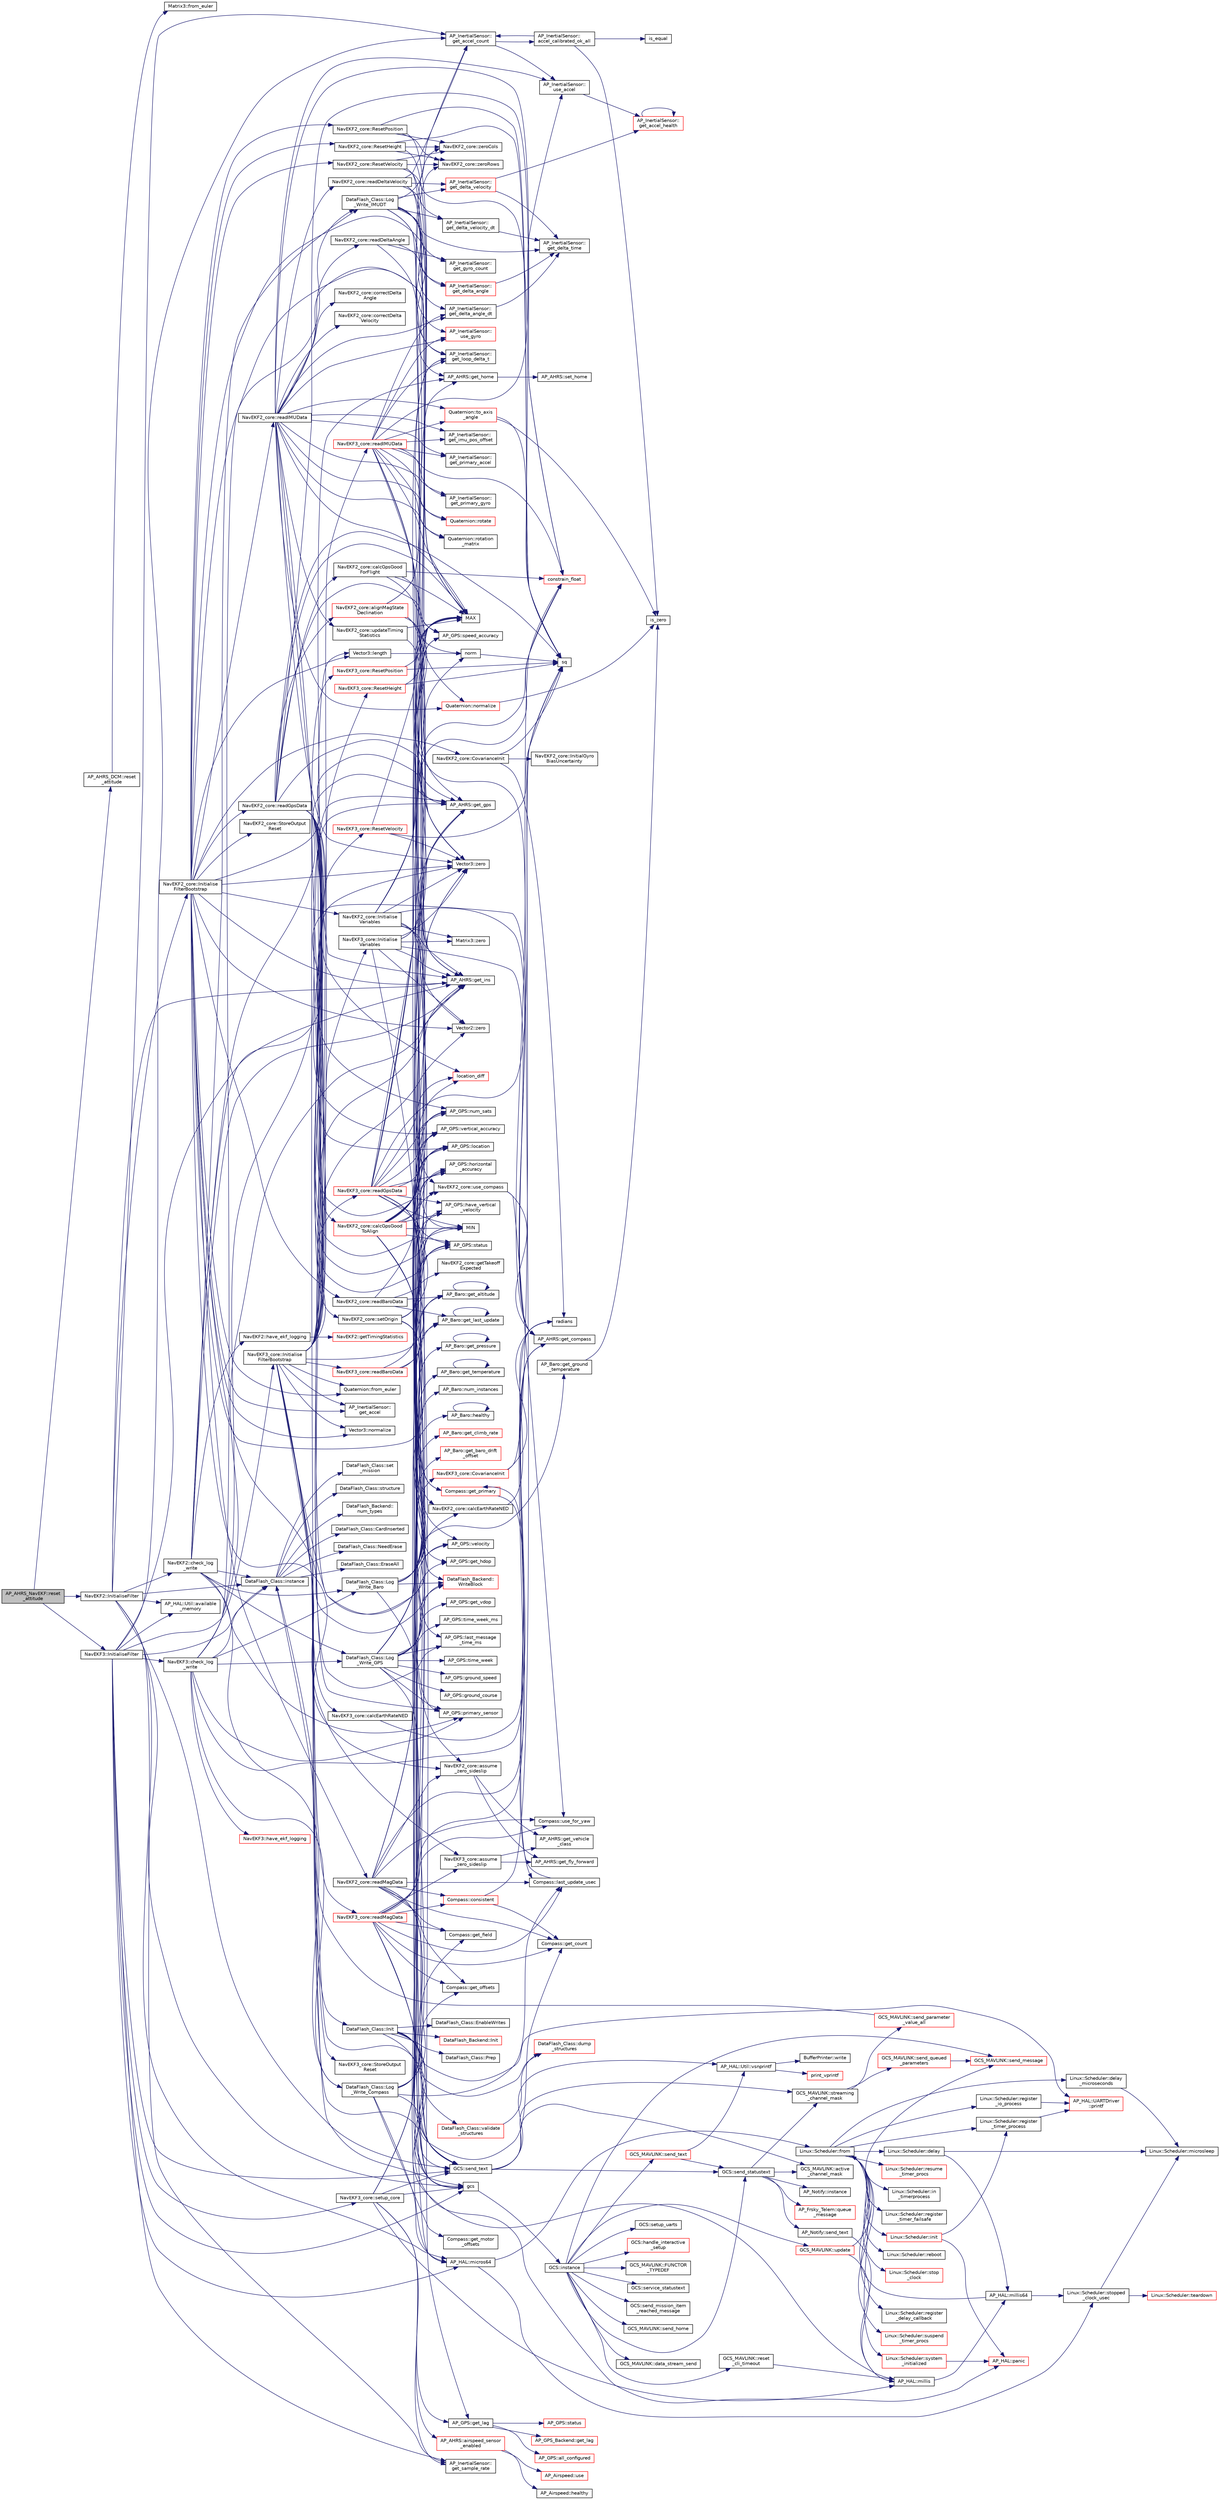 digraph "AP_AHRS_NavEKF::reset_attitude"
{
 // INTERACTIVE_SVG=YES
  edge [fontname="Helvetica",fontsize="10",labelfontname="Helvetica",labelfontsize="10"];
  node [fontname="Helvetica",fontsize="10",shape=record];
  rankdir="LR";
  Node1 [label="AP_AHRS_NavEKF::reset\l_attitude",height=0.2,width=0.4,color="black", fillcolor="grey75", style="filled", fontcolor="black"];
  Node1 -> Node2 [color="midnightblue",fontsize="10",style="solid",fontname="Helvetica"];
  Node2 [label="AP_AHRS_DCM::reset\l_attitude",height=0.2,width=0.4,color="black", fillcolor="white", style="filled",URL="$classAP__AHRS__DCM.html#a1d2aba7e0fe5a5a9bf95fc79f652a992"];
  Node2 -> Node3 [color="midnightblue",fontsize="10",style="solid",fontname="Helvetica"];
  Node3 [label="Matrix3::from_euler",height=0.2,width=0.4,color="black", fillcolor="white", style="filled",URL="$classMatrix3.html#a62587bd216436f09f06b9e1330f84bc0"];
  Node1 -> Node4 [color="midnightblue",fontsize="10",style="solid",fontname="Helvetica"];
  Node4 [label="NavEKF2::InitialiseFilter",height=0.2,width=0.4,color="black", fillcolor="white", style="filled",URL="$classNavEKF2.html#a9c447b8d84abf2dfc845ddbbbad46a2b"];
  Node4 -> Node5 [color="midnightblue",fontsize="10",style="solid",fontname="Helvetica"];
  Node5 [label="AP_AHRS::get_ins",height=0.2,width=0.4,color="black", fillcolor="white", style="filled",URL="$classAP__AHRS.html#a14398c5d2ae68bbe1c67482a91909ad9"];
  Node4 -> Node6 [color="midnightblue",fontsize="10",style="solid",fontname="Helvetica"];
  Node6 [label="AP_HAL::micros64",height=0.2,width=0.4,color="black", fillcolor="white", style="filled",URL="$namespaceAP__HAL.html#a7aa0ce7625c9680e30ff4a99940907a5"];
  Node6 -> Node7 [color="midnightblue",fontsize="10",style="solid",fontname="Helvetica"];
  Node7 [label="Linux::Scheduler::from",height=0.2,width=0.4,color="black", fillcolor="white", style="filled",URL="$classLinux_1_1Scheduler.html#a53ecaae0fdc72f85bd57c4b0cff93653"];
  Node7 -> Node8 [color="midnightblue",fontsize="10",style="solid",fontname="Helvetica"];
  Node8 [label="Linux::Scheduler::init",height=0.2,width=0.4,color="red", fillcolor="white", style="filled",URL="$classLinux_1_1Scheduler.html#a3d77c332e051c28c83fb07757e7100bd"];
  Node8 -> Node9 [color="midnightblue",fontsize="10",style="solid",fontname="Helvetica"];
  Node9 [label="AP_HAL::panic",height=0.2,width=0.4,color="red", fillcolor="white", style="filled",URL="$namespaceAP__HAL.html#a71832f03d849a0c088f04fc98d3c8143"];
  Node8 -> Node10 [color="midnightblue",fontsize="10",style="solid",fontname="Helvetica"];
  Node10 [label="Linux::Scheduler::register\l_timer_process",height=0.2,width=0.4,color="black", fillcolor="white", style="filled",URL="$classLinux_1_1Scheduler.html#a02a34a123dfebaf360f7010745e1e646"];
  Node10 -> Node11 [color="midnightblue",fontsize="10",style="solid",fontname="Helvetica"];
  Node11 [label="AP_HAL::UARTDriver\l::printf",height=0.2,width=0.4,color="red", fillcolor="white", style="filled",URL="$classAP__HAL_1_1UARTDriver.html#a6ceedc792594e59fc7d80b39a435f027"];
  Node7 -> Node12 [color="midnightblue",fontsize="10",style="solid",fontname="Helvetica"];
  Node12 [label="Linux::Scheduler::delay",height=0.2,width=0.4,color="black", fillcolor="white", style="filled",URL="$classLinux_1_1Scheduler.html#a14f3239ecbb9889823b20dc9de655c2f"];
  Node12 -> Node13 [color="midnightblue",fontsize="10",style="solid",fontname="Helvetica"];
  Node13 [label="AP_HAL::millis64",height=0.2,width=0.4,color="black", fillcolor="white", style="filled",URL="$namespaceAP__HAL.html#a59336c5fceaf28a76d1df1581a87a25d"];
  Node13 -> Node7 [color="midnightblue",fontsize="10",style="solid",fontname="Helvetica"];
  Node13 -> Node14 [color="midnightblue",fontsize="10",style="solid",fontname="Helvetica"];
  Node14 [label="Linux::Scheduler::stopped\l_clock_usec",height=0.2,width=0.4,color="black", fillcolor="white", style="filled",URL="$classLinux_1_1Scheduler.html#a682b4c34f330f66db5ab4aa5d96e13f9"];
  Node14 -> Node15 [color="midnightblue",fontsize="10",style="solid",fontname="Helvetica"];
  Node15 [label="Linux::Scheduler::microsleep",height=0.2,width=0.4,color="black", fillcolor="white", style="filled",URL="$classLinux_1_1Scheduler.html#a647872aff158b510c56862f51f951538"];
  Node14 -> Node16 [color="midnightblue",fontsize="10",style="solid",fontname="Helvetica"];
  Node16 [label="Linux::Scheduler::teardown",height=0.2,width=0.4,color="red", fillcolor="white", style="filled",URL="$classLinux_1_1Scheduler.html#ab373a83d818679432520ea881044b2a7"];
  Node12 -> Node15 [color="midnightblue",fontsize="10",style="solid",fontname="Helvetica"];
  Node7 -> Node17 [color="midnightblue",fontsize="10",style="solid",fontname="Helvetica"];
  Node17 [label="Linux::Scheduler::delay\l_microseconds",height=0.2,width=0.4,color="black", fillcolor="white", style="filled",URL="$classLinux_1_1Scheduler.html#a4cffd5bcba0175bf49c7aa75ff3bf09a"];
  Node17 -> Node15 [color="midnightblue",fontsize="10",style="solid",fontname="Helvetica"];
  Node7 -> Node18 [color="midnightblue",fontsize="10",style="solid",fontname="Helvetica"];
  Node18 [label="Linux::Scheduler::register\l_delay_callback",height=0.2,width=0.4,color="black", fillcolor="white", style="filled",URL="$classLinux_1_1Scheduler.html#a5cb50b637d5fd3e5f9220bc23db0fb3f"];
  Node7 -> Node10 [color="midnightblue",fontsize="10",style="solid",fontname="Helvetica"];
  Node7 -> Node19 [color="midnightblue",fontsize="10",style="solid",fontname="Helvetica"];
  Node19 [label="Linux::Scheduler::register\l_io_process",height=0.2,width=0.4,color="black", fillcolor="white", style="filled",URL="$classLinux_1_1Scheduler.html#aa2be97cb8686d72cc322fb38f69a940c"];
  Node19 -> Node11 [color="midnightblue",fontsize="10",style="solid",fontname="Helvetica"];
  Node7 -> Node20 [color="midnightblue",fontsize="10",style="solid",fontname="Helvetica"];
  Node20 [label="Linux::Scheduler::suspend\l_timer_procs",height=0.2,width=0.4,color="red", fillcolor="white", style="filled",URL="$classLinux_1_1Scheduler.html#abba967d02c28cb0b16a7cebbff9bc6d6"];
  Node7 -> Node21 [color="midnightblue",fontsize="10",style="solid",fontname="Helvetica"];
  Node21 [label="Linux::Scheduler::resume\l_timer_procs",height=0.2,width=0.4,color="red", fillcolor="white", style="filled",URL="$classLinux_1_1Scheduler.html#aee4e701b92cb4721c4de1bfcdcded70c"];
  Node7 -> Node22 [color="midnightblue",fontsize="10",style="solid",fontname="Helvetica"];
  Node22 [label="Linux::Scheduler::in\l_timerprocess",height=0.2,width=0.4,color="black", fillcolor="white", style="filled",URL="$classLinux_1_1Scheduler.html#af23753e7c6bfa97553db215a64235455"];
  Node7 -> Node23 [color="midnightblue",fontsize="10",style="solid",fontname="Helvetica"];
  Node23 [label="Linux::Scheduler::register\l_timer_failsafe",height=0.2,width=0.4,color="black", fillcolor="white", style="filled",URL="$classLinux_1_1Scheduler.html#ac193459e3575c7a0588fdc72250c2044"];
  Node7 -> Node24 [color="midnightblue",fontsize="10",style="solid",fontname="Helvetica"];
  Node24 [label="Linux::Scheduler::system\l_initialized",height=0.2,width=0.4,color="red", fillcolor="white", style="filled",URL="$classLinux_1_1Scheduler.html#ad6070a7ee637adf5101b1e6b6efbf8f6"];
  Node24 -> Node9 [color="midnightblue",fontsize="10",style="solid",fontname="Helvetica"];
  Node7 -> Node25 [color="midnightblue",fontsize="10",style="solid",fontname="Helvetica"];
  Node25 [label="Linux::Scheduler::reboot",height=0.2,width=0.4,color="black", fillcolor="white", style="filled",URL="$classLinux_1_1Scheduler.html#ae72cfa66c849ffd882ef518c35c71e69"];
  Node7 -> Node26 [color="midnightblue",fontsize="10",style="solid",fontname="Helvetica"];
  Node26 [label="Linux::Scheduler::stop\l_clock",height=0.2,width=0.4,color="red", fillcolor="white", style="filled",URL="$classLinux_1_1Scheduler.html#a392aebafcdfe9a812e4db4b7a9dcce9c"];
  Node6 -> Node14 [color="midnightblue",fontsize="10",style="solid",fontname="Helvetica"];
  Node4 -> Node27 [color="midnightblue",fontsize="10",style="solid",fontname="Helvetica"];
  Node27 [label="AP_InertialSensor::\lget_sample_rate",height=0.2,width=0.4,color="black", fillcolor="white", style="filled",URL="$classAP__InertialSensor.html#a9f489c8aac6cdd07ff7aaf98622f0d2e"];
  Node4 -> Node28 [color="midnightblue",fontsize="10",style="solid",fontname="Helvetica"];
  Node28 [label="DataFlash_Class::instance",height=0.2,width=0.4,color="black", fillcolor="white", style="filled",URL="$classDataFlash__Class.html#af898b7f68e05b5d2a6eaf53d2c178983"];
  Node28 -> Node29 [color="midnightblue",fontsize="10",style="solid",fontname="Helvetica"];
  Node29 [label="DataFlash_Class::set\l_mission",height=0.2,width=0.4,color="black", fillcolor="white", style="filled",URL="$classDataFlash__Class.html#a95bf3cac993c1ee326acc6447e99d875"];
  Node28 -> Node30 [color="midnightblue",fontsize="10",style="solid",fontname="Helvetica"];
  Node30 [label="DataFlash_Class::Init",height=0.2,width=0.4,color="black", fillcolor="white", style="filled",URL="$classDataFlash__Class.html#aabebe7ff9db07e2890274fceaa81b063"];
  Node30 -> Node31 [color="midnightblue",fontsize="10",style="solid",fontname="Helvetica"];
  Node31 [label="gcs",height=0.2,width=0.4,color="black", fillcolor="white", style="filled",URL="$GCS_8h.html#a1d3cc361b864ddf64a44c12ab3bd044e"];
  Node31 -> Node32 [color="midnightblue",fontsize="10",style="solid",fontname="Helvetica"];
  Node32 [label="GCS::instance",height=0.2,width=0.4,color="black", fillcolor="white", style="filled",URL="$classGCS.html#ae4cc34bdfabd2de4587d3553e6b4582d"];
  Node32 -> Node33 [color="midnightblue",fontsize="10",style="solid",fontname="Helvetica"];
  Node33 [label="GCS_MAVLINK::send_text",height=0.2,width=0.4,color="red", fillcolor="white", style="filled",URL="$structGCS__MAVLINK.html#a4a140f70e82bd456931afdfe045d610b"];
  Node33 -> Node34 [color="midnightblue",fontsize="10",style="solid",fontname="Helvetica"];
  Node34 [label="AP_HAL::Util::vsnprintf",height=0.2,width=0.4,color="black", fillcolor="white", style="filled",URL="$classAP__HAL_1_1Util.html#ac57ef0a9815cd597ad5cab5d6c31c6c8"];
  Node34 -> Node35 [color="midnightblue",fontsize="10",style="solid",fontname="Helvetica"];
  Node35 [label="print_vprintf",height=0.2,width=0.4,color="red", fillcolor="white", style="filled",URL="$print__vprintf_8cpp.html#a1534eaeab54696df96975b56d9f49212"];
  Node34 -> Node36 [color="midnightblue",fontsize="10",style="solid",fontname="Helvetica"];
  Node36 [label="BufferPrinter::write",height=0.2,width=0.4,color="black", fillcolor="white", style="filled",URL="$classBufferPrinter.html#a0b98d7f59a6591097d2011d68359b8a0"];
  Node33 -> Node37 [color="midnightblue",fontsize="10",style="solid",fontname="Helvetica"];
  Node37 [label="GCS::send_statustext",height=0.2,width=0.4,color="black", fillcolor="white", style="filled",URL="$classGCS.html#a313e604179053ea42415b1c9289f13cd"];
  Node37 -> Node38 [color="midnightblue",fontsize="10",style="solid",fontname="Helvetica"];
  Node38 [label="AP_Frsky_Telem::queue\l_message",height=0.2,width=0.4,color="red", fillcolor="white", style="filled",URL="$classAP__Frsky__Telem.html#aef21b9f33af863589feda48a23877380"];
  Node37 -> Node39 [color="midnightblue",fontsize="10",style="solid",fontname="Helvetica"];
  Node39 [label="GCS_MAVLINK::active\l_channel_mask",height=0.2,width=0.4,color="black", fillcolor="white", style="filled",URL="$structGCS__MAVLINK.html#acad5b4ab40c7b7486392f07193ce4190"];
  Node37 -> Node40 [color="midnightblue",fontsize="10",style="solid",fontname="Helvetica"];
  Node40 [label="GCS_MAVLINK::streaming\l_channel_mask",height=0.2,width=0.4,color="black", fillcolor="white", style="filled",URL="$structGCS__MAVLINK.html#af948c4a65f98679941885e2c7cc12ac5"];
  Node40 -> Node41 [color="midnightblue",fontsize="10",style="solid",fontname="Helvetica"];
  Node41 [label="GCS_MAVLINK::send_parameter\l_value_all",height=0.2,width=0.4,color="red", fillcolor="white", style="filled",URL="$structGCS__MAVLINK.html#a1b0f7429c8fb152e17cd5fc0ff0d9267"];
  Node41 -> Node28 [color="midnightblue",fontsize="10",style="solid",fontname="Helvetica"];
  Node40 -> Node42 [color="midnightblue",fontsize="10",style="solid",fontname="Helvetica"];
  Node42 [label="GCS_MAVLINK::send_queued\l_parameters",height=0.2,width=0.4,color="red", fillcolor="white", style="filled",URL="$structGCS__MAVLINK.html#a44943b0751244617b9c32c9f0af6a059"];
  Node42 -> Node43 [color="midnightblue",fontsize="10",style="solid",fontname="Helvetica"];
  Node43 [label="GCS_MAVLINK::send_message",height=0.2,width=0.4,color="red", fillcolor="white", style="filled",URL="$structGCS__MAVLINK.html#a4902306dab46ff02b2296f99eb1f1c9c"];
  Node37 -> Node44 [color="midnightblue",fontsize="10",style="solid",fontname="Helvetica"];
  Node44 [label="AP_Notify::instance",height=0.2,width=0.4,color="black", fillcolor="white", style="filled",URL="$classAP__Notify.html#ac913e4fc6f8fa6a1e0a9b92b93fe7ab1"];
  Node37 -> Node45 [color="midnightblue",fontsize="10",style="solid",fontname="Helvetica"];
  Node45 [label="AP_Notify::send_text",height=0.2,width=0.4,color="black", fillcolor="white", style="filled",URL="$classAP__Notify.html#a0f38b9b4be211e200675dd048c81f500"];
  Node45 -> Node46 [color="midnightblue",fontsize="10",style="solid",fontname="Helvetica"];
  Node46 [label="AP_HAL::millis",height=0.2,width=0.4,color="black", fillcolor="white", style="filled",URL="$namespaceAP__HAL.html#a77dffbb18891996280308e21316ec186"];
  Node46 -> Node13 [color="midnightblue",fontsize="10",style="solid",fontname="Helvetica"];
  Node32 -> Node37 [color="midnightblue",fontsize="10",style="solid",fontname="Helvetica"];
  Node32 -> Node47 [color="midnightblue",fontsize="10",style="solid",fontname="Helvetica"];
  Node47 [label="GCS::service_statustext",height=0.2,width=0.4,color="black", fillcolor="white", style="filled",URL="$classGCS.html#a824e538eff6cbf7c9074840600fbf6ff"];
  Node32 -> Node48 [color="midnightblue",fontsize="10",style="solid",fontname="Helvetica"];
  Node48 [label="GCS_MAVLINK::reset\l_cli_timeout",height=0.2,width=0.4,color="black", fillcolor="white", style="filled",URL="$structGCS__MAVLINK.html#af5e92e687223f8a102363b90f325e612"];
  Node48 -> Node46 [color="midnightblue",fontsize="10",style="solid",fontname="Helvetica"];
  Node32 -> Node43 [color="midnightblue",fontsize="10",style="solid",fontname="Helvetica"];
  Node32 -> Node49 [color="midnightblue",fontsize="10",style="solid",fontname="Helvetica"];
  Node49 [label="GCS::send_mission_item\l_reached_message",height=0.2,width=0.4,color="black", fillcolor="white", style="filled",URL="$classGCS.html#ade82ad44b8dcea3f95ab08f4f8b59924"];
  Node32 -> Node50 [color="midnightblue",fontsize="10",style="solid",fontname="Helvetica"];
  Node50 [label="GCS_MAVLINK::send_home",height=0.2,width=0.4,color="black", fillcolor="white", style="filled",URL="$structGCS__MAVLINK.html#af4ede1a2a780e0e80dcfffab99593ab9"];
  Node32 -> Node51 [color="midnightblue",fontsize="10",style="solid",fontname="Helvetica"];
  Node51 [label="GCS_MAVLINK::data_stream_send",height=0.2,width=0.4,color="black", fillcolor="white", style="filled",URL="$structGCS__MAVLINK.html#a3b3d0c4e02d521c0fe0b2b923a57e58c"];
  Node32 -> Node52 [color="midnightblue",fontsize="10",style="solid",fontname="Helvetica"];
  Node52 [label="GCS_MAVLINK::update",height=0.2,width=0.4,color="red", fillcolor="white", style="filled",URL="$structGCS__MAVLINK.html#aafd0957768c4f81022b1f173c561b42d"];
  Node52 -> Node46 [color="midnightblue",fontsize="10",style="solid",fontname="Helvetica"];
  Node52 -> Node43 [color="midnightblue",fontsize="10",style="solid",fontname="Helvetica"];
  Node32 -> Node53 [color="midnightblue",fontsize="10",style="solid",fontname="Helvetica"];
  Node53 [label="GCS::setup_uarts",height=0.2,width=0.4,color="black", fillcolor="white", style="filled",URL="$classGCS.html#ae4694e5ac566d470b25cb5eec2448981"];
  Node32 -> Node54 [color="midnightblue",fontsize="10",style="solid",fontname="Helvetica"];
  Node54 [label="GCS::handle_interactive\l_setup",height=0.2,width=0.4,color="red", fillcolor="white", style="filled",URL="$classGCS.html#a10621c01360582b25164e95accc28958"];
  Node32 -> Node55 [color="midnightblue",fontsize="10",style="solid",fontname="Helvetica"];
  Node55 [label="GCS_MAVLINK::FUNCTOR\l_TYPEDEF",height=0.2,width=0.4,color="black", fillcolor="white", style="filled",URL="$structGCS__MAVLINK.html#aa612adc740470b943e852a6977c340f0"];
  Node30 -> Node56 [color="midnightblue",fontsize="10",style="solid",fontname="Helvetica"];
  Node56 [label="GCS::send_text",height=0.2,width=0.4,color="black", fillcolor="white", style="filled",URL="$classGCS.html#a9866f3484283db744409e40719cef765"];
  Node56 -> Node34 [color="midnightblue",fontsize="10",style="solid",fontname="Helvetica"];
  Node56 -> Node37 [color="midnightblue",fontsize="10",style="solid",fontname="Helvetica"];
  Node56 -> Node39 [color="midnightblue",fontsize="10",style="solid",fontname="Helvetica"];
  Node56 -> Node40 [color="midnightblue",fontsize="10",style="solid",fontname="Helvetica"];
  Node30 -> Node57 [color="midnightblue",fontsize="10",style="solid",fontname="Helvetica"];
  Node57 [label="DataFlash_Class::validate\l_structures",height=0.2,width=0.4,color="red", fillcolor="white", style="filled",URL="$classDataFlash__Class.html#a7193ed9ff821c5c537bc8d68c8b53cbc"];
  Node57 -> Node58 [color="midnightblue",fontsize="10",style="solid",fontname="Helvetica"];
  Node58 [label="DataFlash_Class::dump\l_structures",height=0.2,width=0.4,color="red", fillcolor="white", style="filled",URL="$classDataFlash__Class.html#a4e8559ffac5b33cfd3e4a39b78d2ff50"];
  Node30 -> Node58 [color="midnightblue",fontsize="10",style="solid",fontname="Helvetica"];
  Node30 -> Node9 [color="midnightblue",fontsize="10",style="solid",fontname="Helvetica"];
  Node30 -> Node11 [color="midnightblue",fontsize="10",style="solid",fontname="Helvetica"];
  Node30 -> Node59 [color="midnightblue",fontsize="10",style="solid",fontname="Helvetica"];
  Node59 [label="DataFlash_Backend::Init",height=0.2,width=0.4,color="red", fillcolor="white", style="filled",URL="$classDataFlash__Backend.html#aff10c329f79c1bdaedbc6fdf4028c2a5"];
  Node30 -> Node60 [color="midnightblue",fontsize="10",style="solid",fontname="Helvetica"];
  Node60 [label="DataFlash_Class::Prep",height=0.2,width=0.4,color="black", fillcolor="white", style="filled",URL="$classDataFlash__Class.html#a65077b33c55004bee38cd4a6ca6ae489"];
  Node30 -> Node61 [color="midnightblue",fontsize="10",style="solid",fontname="Helvetica"];
  Node61 [label="DataFlash_Class::EnableWrites",height=0.2,width=0.4,color="black", fillcolor="white", style="filled",URL="$classDataFlash__Class.html#ae85a3c49d2883b975376baaab5ab958f"];
  Node28 -> Node62 [color="midnightblue",fontsize="10",style="solid",fontname="Helvetica"];
  Node62 [label="DataFlash_Class::structure",height=0.2,width=0.4,color="black", fillcolor="white", style="filled",URL="$classDataFlash__Class.html#a7ac0e748bbc5c6e72645bb6245257600"];
  Node28 -> Node63 [color="midnightblue",fontsize="10",style="solid",fontname="Helvetica"];
  Node63 [label="DataFlash_Backend::\lnum_types",height=0.2,width=0.4,color="black", fillcolor="white", style="filled",URL="$classDataFlash__Backend.html#a33e7a1703d68bd91ac6782bb10b209f8"];
  Node28 -> Node64 [color="midnightblue",fontsize="10",style="solid",fontname="Helvetica"];
  Node64 [label="DataFlash_Class::CardInserted",height=0.2,width=0.4,color="black", fillcolor="white", style="filled",URL="$classDataFlash__Class.html#a1d18bc15f196f1deb794f9ebd4878da8"];
  Node28 -> Node65 [color="midnightblue",fontsize="10",style="solid",fontname="Helvetica"];
  Node65 [label="DataFlash_Class::NeedErase",height=0.2,width=0.4,color="black", fillcolor="white", style="filled",URL="$classDataFlash__Class.html#a803c6dd673a2eaac58eea2012e57ea17"];
  Node28 -> Node66 [color="midnightblue",fontsize="10",style="solid",fontname="Helvetica"];
  Node66 [label="DataFlash_Class::EraseAll",height=0.2,width=0.4,color="black", fillcolor="white", style="filled",URL="$classDataFlash__Class.html#a53a4a975a3813e9f58ddaaa3b5865a4a"];
  Node4 -> Node67 [color="midnightblue",fontsize="10",style="solid",fontname="Helvetica"];
  Node67 [label="AP_InertialSensor::\lget_accel_count",height=0.2,width=0.4,color="black", fillcolor="white", style="filled",URL="$classAP__InertialSensor.html#ac57331a5046d45016ef900726e1be2fb"];
  Node67 -> Node68 [color="midnightblue",fontsize="10",style="solid",fontname="Helvetica"];
  Node68 [label="AP_InertialSensor::\laccel_calibrated_ok_all",height=0.2,width=0.4,color="black", fillcolor="white", style="filled",URL="$classAP__InertialSensor.html#ac671d4d4176eb2b74d82149efc1f940d"];
  Node68 -> Node67 [color="midnightblue",fontsize="10",style="solid",fontname="Helvetica"];
  Node68 -> Node69 [color="midnightblue",fontsize="10",style="solid",fontname="Helvetica"];
  Node69 [label="is_equal",height=0.2,width=0.4,color="black", fillcolor="white", style="filled",URL="$AP__Math_8cpp.html#accbd9f8bbc0adacd51efa66fad490c24"];
  Node68 -> Node70 [color="midnightblue",fontsize="10",style="solid",fontname="Helvetica"];
  Node70 [label="is_zero",height=0.2,width=0.4,color="black", fillcolor="white", style="filled",URL="$AP__Math_8h.html#a2a12cce483e9b870da70d30406d82c60"];
  Node67 -> Node71 [color="midnightblue",fontsize="10",style="solid",fontname="Helvetica"];
  Node71 [label="AP_InertialSensor::\luse_accel",height=0.2,width=0.4,color="black", fillcolor="white", style="filled",URL="$classAP__InertialSensor.html#a733bdee49ff9e3f1a911874469a1a3ac"];
  Node71 -> Node72 [color="midnightblue",fontsize="10",style="solid",fontname="Helvetica"];
  Node72 [label="AP_InertialSensor::\lget_accel_health",height=0.2,width=0.4,color="red", fillcolor="white", style="filled",URL="$classAP__InertialSensor.html#ad62d78eafa668b24e1969ee38a4aa882"];
  Node72 -> Node72 [color="midnightblue",fontsize="10",style="solid",fontname="Helvetica"];
  Node4 -> Node73 [color="midnightblue",fontsize="10",style="solid",fontname="Helvetica"];
  Node73 [label="AP_HAL::Util::available\l_memory",height=0.2,width=0.4,color="black", fillcolor="white", style="filled",URL="$classAP__HAL_1_1Util.html#a2a2e64f649d25593951054d44c0ed53b"];
  Node4 -> Node31 [color="midnightblue",fontsize="10",style="solid",fontname="Helvetica"];
  Node4 -> Node56 [color="midnightblue",fontsize="10",style="solid",fontname="Helvetica"];
  Node4 -> Node74 [color="midnightblue",fontsize="10",style="solid",fontname="Helvetica"];
  Node74 [label="NavEKF2_core::Initialise\lFilterBootstrap",height=0.2,width=0.4,color="black", fillcolor="white", style="filled",URL="$classNavEKF2__core.html#a4a06ae47c3edebdecd2b179a0567f00b"];
  Node74 -> Node75 [color="midnightblue",fontsize="10",style="solid",fontname="Helvetica"];
  Node75 [label="NavEKF2_core::assume\l_zero_sideslip",height=0.2,width=0.4,color="black", fillcolor="white", style="filled",URL="$classNavEKF2__core.html#a993eaf726b21e866fe2ae2f9e44c54e1"];
  Node75 -> Node76 [color="midnightblue",fontsize="10",style="solid",fontname="Helvetica"];
  Node76 [label="AP_AHRS::get_fly_forward",height=0.2,width=0.4,color="black", fillcolor="white", style="filled",URL="$classAP__AHRS.html#a6120b45de751ab784fdfdd04f437b44e"];
  Node75 -> Node77 [color="midnightblue",fontsize="10",style="solid",fontname="Helvetica"];
  Node77 [label="AP_AHRS::get_vehicle\l_class",height=0.2,width=0.4,color="black", fillcolor="white", style="filled",URL="$classAP__AHRS.html#a91a73986f61cc338a22047e34230cbb2"];
  Node74 -> Node78 [color="midnightblue",fontsize="10",style="solid",fontname="Helvetica"];
  Node78 [label="AP_AHRS::get_gps",height=0.2,width=0.4,color="black", fillcolor="white", style="filled",URL="$classAP__AHRS.html#a3316284b2bf12b8db1b4a39539799efc"];
  Node74 -> Node79 [color="midnightblue",fontsize="10",style="solid",fontname="Helvetica"];
  Node79 [label="AP_GPS::status",height=0.2,width=0.4,color="black", fillcolor="white", style="filled",URL="$classAP__GPS.html#a9093c8cf1d5a78ccd8677229bb314d37",tooltip="Query GPS status. "];
  Node74 -> Node80 [color="midnightblue",fontsize="10",style="solid",fontname="Helvetica"];
  Node80 [label="NavEKF2_core::Initialise\lVariables",height=0.2,width=0.4,color="black", fillcolor="white", style="filled",URL="$classNavEKF2__core.html#a1558cddf403660156210ac9d7dcf29db"];
  Node80 -> Node5 [color="midnightblue",fontsize="10",style="solid",fontname="Helvetica"];
  Node80 -> Node81 [color="midnightblue",fontsize="10",style="solid",fontname="Helvetica"];
  Node81 [label="AP_InertialSensor::\lget_loop_delta_t",height=0.2,width=0.4,color="black", fillcolor="white", style="filled",URL="$classAP__InertialSensor.html#a2f4bc45cbad98a18a4d74210bf62e9c3"];
  Node80 -> Node82 [color="midnightblue",fontsize="10",style="solid",fontname="Helvetica"];
  Node82 [label="MAX",height=0.2,width=0.4,color="black", fillcolor="white", style="filled",URL="$AP__Math_8h.html#a5c0b5c82749ac54970b2699d3c10ee9b"];
  Node80 -> Node83 [color="midnightblue",fontsize="10",style="solid",fontname="Helvetica"];
  Node83 [label="Vector3::zero",height=0.2,width=0.4,color="black", fillcolor="white", style="filled",URL="$classVector3.html#adf1769d5ee5df2f8585df2f540fa5efe"];
  Node80 -> Node84 [color="midnightblue",fontsize="10",style="solid",fontname="Helvetica"];
  Node84 [label="Vector2::zero",height=0.2,width=0.4,color="black", fillcolor="white", style="filled",URL="$structVector2.html#a6b537328ae913e3e7267b539e7a4af92"];
  Node80 -> Node85 [color="midnightblue",fontsize="10",style="solid",fontname="Helvetica"];
  Node85 [label="Matrix3::zero",height=0.2,width=0.4,color="black", fillcolor="white", style="filled",URL="$classMatrix3.html#a90cfd0bec53253429603b5600dcdce81"];
  Node80 -> Node86 [color="midnightblue",fontsize="10",style="solid",fontname="Helvetica"];
  Node86 [label="AP_AHRS::get_compass",height=0.2,width=0.4,color="black", fillcolor="white", style="filled",URL="$classAP__AHRS.html#adf808841de62499bc8c388fc798d47f1"];
  Node80 -> Node87 [color="midnightblue",fontsize="10",style="solid",fontname="Helvetica"];
  Node87 [label="Compass::get_primary",height=0.2,width=0.4,color="red", fillcolor="white", style="filled",URL="$classCompass.html#a0120c84cc915d5a34aafedc1ce3f5186"];
  Node87 -> Node88 [color="midnightblue",fontsize="10",style="solid",fontname="Helvetica"];
  Node88 [label="Compass::last_update_usec",height=0.2,width=0.4,color="black", fillcolor="white", style="filled",URL="$classCompass.html#a9600516e0dbde9186d3b14b3457af013"];
  Node88 -> Node87 [color="midnightblue",fontsize="10",style="solid",fontname="Helvetica"];
  Node74 -> Node5 [color="midnightblue",fontsize="10",style="solid",fontname="Helvetica"];
  Node74 -> Node81 [color="midnightblue",fontsize="10",style="solid",fontname="Helvetica"];
  Node74 -> Node89 [color="midnightblue",fontsize="10",style="solid",fontname="Helvetica"];
  Node89 [label="NavEKF2_core::readIMUData",height=0.2,width=0.4,color="black", fillcolor="white", style="filled",URL="$classNavEKF2__core.html#a1f2a0ba92a52069437a3d0a192a6e88c"];
  Node89 -> Node5 [color="midnightblue",fontsize="10",style="solid",fontname="Helvetica"];
  Node89 -> Node81 [color="midnightblue",fontsize="10",style="solid",fontname="Helvetica"];
  Node89 -> Node46 [color="midnightblue",fontsize="10",style="solid",fontname="Helvetica"];
  Node89 -> Node71 [color="midnightblue",fontsize="10",style="solid",fontname="Helvetica"];
  Node89 -> Node90 [color="midnightblue",fontsize="10",style="solid",fontname="Helvetica"];
  Node90 [label="NavEKF2_core::readDeltaVelocity",height=0.2,width=0.4,color="black", fillcolor="white", style="filled",URL="$classNavEKF2__core.html#a711d9c1031fb5b0f9f0070b2eca6485a"];
  Node90 -> Node5 [color="midnightblue",fontsize="10",style="solid",fontname="Helvetica"];
  Node90 -> Node67 [color="midnightblue",fontsize="10",style="solid",fontname="Helvetica"];
  Node90 -> Node91 [color="midnightblue",fontsize="10",style="solid",fontname="Helvetica"];
  Node91 [label="AP_InertialSensor::\lget_delta_velocity",height=0.2,width=0.4,color="red", fillcolor="white", style="filled",URL="$classAP__InertialSensor.html#ae29959984a5cbda37ebfce599f89ef73"];
  Node91 -> Node72 [color="midnightblue",fontsize="10",style="solid",fontname="Helvetica"];
  Node91 -> Node92 [color="midnightblue",fontsize="10",style="solid",fontname="Helvetica"];
  Node92 [label="AP_InertialSensor::\lget_delta_time",height=0.2,width=0.4,color="black", fillcolor="white", style="filled",URL="$classAP__InertialSensor.html#a7091792f55b39778157617b5e38e6075"];
  Node90 -> Node82 [color="midnightblue",fontsize="10",style="solid",fontname="Helvetica"];
  Node90 -> Node93 [color="midnightblue",fontsize="10",style="solid",fontname="Helvetica"];
  Node93 [label="AP_InertialSensor::\lget_delta_velocity_dt",height=0.2,width=0.4,color="black", fillcolor="white", style="filled",URL="$classAP__InertialSensor.html#ad22e8ed9b13a093d5cf3a2a420522b3b"];
  Node93 -> Node92 [color="midnightblue",fontsize="10",style="solid",fontname="Helvetica"];
  Node89 -> Node94 [color="midnightblue",fontsize="10",style="solid",fontname="Helvetica"];
  Node94 [label="AP_InertialSensor::\lget_imu_pos_offset",height=0.2,width=0.4,color="black", fillcolor="white", style="filled",URL="$classAP__InertialSensor.html#adeaa1ba1a5eae5dd36ea12966a7c0d6c"];
  Node89 -> Node95 [color="midnightblue",fontsize="10",style="solid",fontname="Helvetica"];
  Node95 [label="AP_InertialSensor::\lget_primary_accel",height=0.2,width=0.4,color="black", fillcolor="white", style="filled",URL="$classAP__InertialSensor.html#ab7e75af54a874d77240c89c6e5152a99"];
  Node89 -> Node96 [color="midnightblue",fontsize="10",style="solid",fontname="Helvetica"];
  Node96 [label="AP_InertialSensor::\luse_gyro",height=0.2,width=0.4,color="red", fillcolor="white", style="filled",URL="$classAP__InertialSensor.html#a9e282c96973585fd9d22973a751fdf03"];
  Node89 -> Node97 [color="midnightblue",fontsize="10",style="solid",fontname="Helvetica"];
  Node97 [label="NavEKF2_core::readDeltaAngle",height=0.2,width=0.4,color="black", fillcolor="white", style="filled",URL="$classNavEKF2__core.html#afe4c176eb3aacd16e009c49a3d6f3191"];
  Node97 -> Node5 [color="midnightblue",fontsize="10",style="solid",fontname="Helvetica"];
  Node97 -> Node98 [color="midnightblue",fontsize="10",style="solid",fontname="Helvetica"];
  Node98 [label="AP_InertialSensor::\lget_gyro_count",height=0.2,width=0.4,color="black", fillcolor="white", style="filled",URL="$classAP__InertialSensor.html#aef7fac4fe6ae817ed325f9e35735e94d"];
  Node97 -> Node99 [color="midnightblue",fontsize="10",style="solid",fontname="Helvetica"];
  Node99 [label="AP_InertialSensor::\lget_delta_angle",height=0.2,width=0.4,color="red", fillcolor="white", style="filled",URL="$classAP__InertialSensor.html#a3be069418436a7fc7a9f87c2b8b34730"];
  Node99 -> Node92 [color="midnightblue",fontsize="10",style="solid",fontname="Helvetica"];
  Node89 -> Node100 [color="midnightblue",fontsize="10",style="solid",fontname="Helvetica"];
  Node100 [label="AP_InertialSensor::\lget_primary_gyro",height=0.2,width=0.4,color="black", fillcolor="white", style="filled",URL="$classAP__InertialSensor.html#a7fa04e2f196b27b876d86966f64e1fed"];
  Node89 -> Node82 [color="midnightblue",fontsize="10",style="solid",fontname="Helvetica"];
  Node89 -> Node101 [color="midnightblue",fontsize="10",style="solid",fontname="Helvetica"];
  Node101 [label="AP_InertialSensor::\lget_delta_angle_dt",height=0.2,width=0.4,color="black", fillcolor="white", style="filled",URL="$classAP__InertialSensor.html#aa0f163df261837af5bfe71c3ad0cee6c"];
  Node101 -> Node92 [color="midnightblue",fontsize="10",style="solid",fontname="Helvetica"];
  Node89 -> Node102 [color="midnightblue",fontsize="10",style="solid",fontname="Helvetica"];
  Node102 [label="Quaternion::rotate",height=0.2,width=0.4,color="red", fillcolor="white", style="filled",URL="$classQuaternion.html#aad078c52b4d7e9221963199f0dd075df"];
  Node89 -> Node103 [color="midnightblue",fontsize="10",style="solid",fontname="Helvetica"];
  Node103 [label="Quaternion::normalize",height=0.2,width=0.4,color="red", fillcolor="white", style="filled",URL="$classQuaternion.html#a48e6bafb249c895ed25f29dc9170e11e"];
  Node103 -> Node70 [color="midnightblue",fontsize="10",style="solid",fontname="Helvetica"];
  Node89 -> Node104 [color="midnightblue",fontsize="10",style="solid",fontname="Helvetica"];
  Node104 [label="Quaternion::rotation\l_matrix",height=0.2,width=0.4,color="black", fillcolor="white", style="filled",URL="$classQuaternion.html#afb7132c9c69a984a40be950a17effeaa"];
  Node89 -> Node105 [color="midnightblue",fontsize="10",style="solid",fontname="Helvetica"];
  Node105 [label="Quaternion::to_axis\l_angle",height=0.2,width=0.4,color="red", fillcolor="white", style="filled",URL="$classQuaternion.html#aa4262462e1c1217fd3bd97b6421dd318"];
  Node105 -> Node106 [color="midnightblue",fontsize="10",style="solid",fontname="Helvetica"];
  Node106 [label="sq",height=0.2,width=0.4,color="black", fillcolor="white", style="filled",URL="$AP__Math_8h.html#a0375e3d67fd3911cacee5c3e1408c0f2"];
  Node105 -> Node70 [color="midnightblue",fontsize="10",style="solid",fontname="Helvetica"];
  Node89 -> Node107 [color="midnightblue",fontsize="10",style="solid",fontname="Helvetica"];
  Node107 [label="constrain_float",height=0.2,width=0.4,color="red", fillcolor="white", style="filled",URL="$AP__Math_8h.html#ad525609d9dba6ffa556a0fbf08a3f9b4"];
  Node89 -> Node83 [color="midnightblue",fontsize="10",style="solid",fontname="Helvetica"];
  Node89 -> Node108 [color="midnightblue",fontsize="10",style="solid",fontname="Helvetica"];
  Node108 [label="NavEKF2_core::updateTiming\lStatistics",height=0.2,width=0.4,color="black", fillcolor="white", style="filled",URL="$classNavEKF2__core.html#a4190337c8bcfd10a152f699d9b7d6744"];
  Node108 -> Node82 [color="midnightblue",fontsize="10",style="solid",fontname="Helvetica"];
  Node108 -> Node109 [color="midnightblue",fontsize="10",style="solid",fontname="Helvetica"];
  Node109 [label="MIN",height=0.2,width=0.4,color="black", fillcolor="white", style="filled",URL="$AP__Math_8h.html#a6b187a3fa1e9f663e89175e7e8e213d6"];
  Node89 -> Node110 [color="midnightblue",fontsize="10",style="solid",fontname="Helvetica"];
  Node110 [label="NavEKF2_core::correctDelta\lAngle",height=0.2,width=0.4,color="black", fillcolor="white", style="filled",URL="$classNavEKF2__core.html#acf1db12c8034683f241a57d6438fb4fc"];
  Node89 -> Node111 [color="midnightblue",fontsize="10",style="solid",fontname="Helvetica"];
  Node111 [label="NavEKF2_core::correctDelta\lVelocity",height=0.2,width=0.4,color="black", fillcolor="white", style="filled",URL="$classNavEKF2__core.html#ab5c79753663b7c81655d1f11e9883dc1"];
  Node74 -> Node112 [color="midnightblue",fontsize="10",style="solid",fontname="Helvetica"];
  Node112 [label="AP_InertialSensor::\lget_accel",height=0.2,width=0.4,color="black", fillcolor="white", style="filled",URL="$classAP__InertialSensor.html#a0f63a4a0e6fc84d6ab9519bc4b254055"];
  Node74 -> Node113 [color="midnightblue",fontsize="10",style="solid",fontname="Helvetica"];
  Node113 [label="NavEKF2_core::readMagData",height=0.2,width=0.4,color="black", fillcolor="white", style="filled",URL="$classNavEKF2__core.html#abf6ac301297f486d9690d97c7a19dad8"];
  Node113 -> Node86 [color="midnightblue",fontsize="10",style="solid",fontname="Helvetica"];
  Node113 -> Node114 [color="midnightblue",fontsize="10",style="solid",fontname="Helvetica"];
  Node114 [label="Compass::get_count",height=0.2,width=0.4,color="black", fillcolor="white", style="filled",URL="$classCompass.html#a7bc9b45433e47cbd2632578388882135"];
  Node113 -> Node75 [color="midnightblue",fontsize="10",style="solid",fontname="Helvetica"];
  Node113 -> Node115 [color="midnightblue",fontsize="10",style="solid",fontname="Helvetica"];
  Node115 [label="NavEKF2_core::use_compass",height=0.2,width=0.4,color="black", fillcolor="white", style="filled",URL="$classNavEKF2__core.html#abdf14c70cc51c1c489217763cc387232"];
  Node115 -> Node86 [color="midnightblue",fontsize="10",style="solid",fontname="Helvetica"];
  Node115 -> Node116 [color="midnightblue",fontsize="10",style="solid",fontname="Helvetica"];
  Node116 [label="Compass::use_for_yaw",height=0.2,width=0.4,color="black", fillcolor="white", style="filled",URL="$classCompass.html#a97437729a583cd900e4dd1d6d84a4a0e",tooltip="return true if the compass should be used for yaw calculations "];
  Node113 -> Node88 [color="midnightblue",fontsize="10",style="solid",fontname="Helvetica"];
  Node113 -> Node116 [color="midnightblue",fontsize="10",style="solid",fontname="Helvetica"];
  Node113 -> Node31 [color="midnightblue",fontsize="10",style="solid",fontname="Helvetica"];
  Node113 -> Node56 [color="midnightblue",fontsize="10",style="solid",fontname="Helvetica"];
  Node113 -> Node83 [color="midnightblue",fontsize="10",style="solid",fontname="Helvetica"];
  Node113 -> Node117 [color="midnightblue",fontsize="10",style="solid",fontname="Helvetica"];
  Node117 [label="Compass::get_offsets",height=0.2,width=0.4,color="black", fillcolor="white", style="filled",URL="$classCompass.html#a6ef45f63ac177793bf38270cef8228cb"];
  Node113 -> Node118 [color="midnightblue",fontsize="10",style="solid",fontname="Helvetica"];
  Node118 [label="Compass::get_field",height=0.2,width=0.4,color="black", fillcolor="white", style="filled",URL="$classCompass.html#aa1f44c7920bbd147fa2e58bfedd3c4bb",tooltip="Return the current field as a Vector3f in milligauss. "];
  Node113 -> Node119 [color="midnightblue",fontsize="10",style="solid",fontname="Helvetica"];
  Node119 [label="Compass::consistent",height=0.2,width=0.4,color="red", fillcolor="white", style="filled",URL="$classCompass.html#a59f46d32a935d4faecc4a28d262c4388"];
  Node119 -> Node114 [color="midnightblue",fontsize="10",style="solid",fontname="Helvetica"];
  Node119 -> Node107 [color="midnightblue",fontsize="10",style="solid",fontname="Helvetica"];
  Node74 -> Node120 [color="midnightblue",fontsize="10",style="solid",fontname="Helvetica"];
  Node120 [label="Vector3::length",height=0.2,width=0.4,color="black", fillcolor="white", style="filled",URL="$classVector3.html#ac1fd5514e368a1e1c2d13f71eda18345"];
  Node120 -> Node121 [color="midnightblue",fontsize="10",style="solid",fontname="Helvetica"];
  Node121 [label="norm",height=0.2,width=0.4,color="black", fillcolor="white", style="filled",URL="$AP__Math_8h.html#adc76d4a5e5c9ae8cb7ab17b55c40d636"];
  Node121 -> Node106 [color="midnightblue",fontsize="10",style="solid",fontname="Helvetica"];
  Node74 -> Node122 [color="midnightblue",fontsize="10",style="solid",fontname="Helvetica"];
  Node122 [label="Vector3::normalize",height=0.2,width=0.4,color="black", fillcolor="white", style="filled",URL="$classVector3.html#a9b147a862a1b86ed2e5b735d19da3da1"];
  Node74 -> Node123 [color="midnightblue",fontsize="10",style="solid",fontname="Helvetica"];
  Node123 [label="Quaternion::from_euler",height=0.2,width=0.4,color="black", fillcolor="white", style="filled",URL="$classQuaternion.html#aff2d2d3d1c5937523df8357deae4eeab"];
  Node74 -> Node83 [color="midnightblue",fontsize="10",style="solid",fontname="Helvetica"];
  Node74 -> Node84 [color="midnightblue",fontsize="10",style="solid",fontname="Helvetica"];
  Node74 -> Node124 [color="midnightblue",fontsize="10",style="solid",fontname="Helvetica"];
  Node124 [label="NavEKF2_core::readGpsData",height=0.2,width=0.4,color="black", fillcolor="white", style="filled",URL="$classNavEKF2__core.html#ae325dba2deac733f1de41c5e7ee4f707"];
  Node124 -> Node78 [color="midnightblue",fontsize="10",style="solid",fontname="Helvetica"];
  Node124 -> Node125 [color="midnightblue",fontsize="10",style="solid",fontname="Helvetica"];
  Node125 [label="AP_GPS::last_message\l_time_ms",height=0.2,width=0.4,color="black", fillcolor="white", style="filled",URL="$classAP__GPS.html#af701b15d8f8f1050e4acab57a867cf4b"];
  Node124 -> Node79 [color="midnightblue",fontsize="10",style="solid",fontname="Helvetica"];
  Node124 -> Node82 [color="midnightblue",fontsize="10",style="solid",fontname="Helvetica"];
  Node124 -> Node126 [color="midnightblue",fontsize="10",style="solid",fontname="Helvetica"];
  Node126 [label="AP_GPS::primary_sensor",height=0.2,width=0.4,color="black", fillcolor="white", style="filled",URL="$classAP__GPS.html#a8881e12793759a81dc52755a76d0cc98"];
  Node124 -> Node127 [color="midnightblue",fontsize="10",style="solid",fontname="Helvetica"];
  Node127 [label="AP_GPS::velocity",height=0.2,width=0.4,color="black", fillcolor="white", style="filled",URL="$classAP__GPS.html#a8b36acdc5098b3f77e28ec640b438fbd"];
  Node124 -> Node107 [color="midnightblue",fontsize="10",style="solid",fontname="Helvetica"];
  Node124 -> Node128 [color="midnightblue",fontsize="10",style="solid",fontname="Helvetica"];
  Node128 [label="AP_GPS::speed_accuracy",height=0.2,width=0.4,color="black", fillcolor="white", style="filled",URL="$classAP__GPS.html#ae23d76fc05fafc83e57d0c6a620b1567"];
  Node124 -> Node109 [color="midnightblue",fontsize="10",style="solid",fontname="Helvetica"];
  Node124 -> Node129 [color="midnightblue",fontsize="10",style="solid",fontname="Helvetica"];
  Node129 [label="AP_GPS::horizontal\l_accuracy",height=0.2,width=0.4,color="black", fillcolor="white", style="filled",URL="$classAP__GPS.html#ab9667a2efe22a330232d6ba425c78364"];
  Node124 -> Node130 [color="midnightblue",fontsize="10",style="solid",fontname="Helvetica"];
  Node130 [label="AP_GPS::vertical_accuracy",height=0.2,width=0.4,color="black", fillcolor="white", style="filled",URL="$classAP__GPS.html#a8e6e1403d3e5d9856683739295a6b84f"];
  Node124 -> Node131 [color="midnightblue",fontsize="10",style="solid",fontname="Helvetica"];
  Node131 [label="AP_GPS::num_sats",height=0.2,width=0.4,color="black", fillcolor="white", style="filled",URL="$classAP__GPS.html#af74c8da8ab7394a33b0f0e64582d8648"];
  Node124 -> Node132 [color="midnightblue",fontsize="10",style="solid",fontname="Helvetica"];
  Node132 [label="AP_GPS::have_vertical\l_velocity",height=0.2,width=0.4,color="black", fillcolor="white", style="filled",URL="$classAP__GPS.html#ac7d2e0692095207a6ff19072dcac9ef6"];
  Node124 -> Node133 [color="midnightblue",fontsize="10",style="solid",fontname="Helvetica"];
  Node133 [label="NavEKF2_core::calcGpsGood\lToAlign",height=0.2,width=0.4,color="red", fillcolor="white", style="filled",URL="$classNavEKF2__core.html#af17ad10645eedde6134e5988ed2b80b2"];
  Node133 -> Node75 [color="midnightblue",fontsize="10",style="solid",fontname="Helvetica"];
  Node133 -> Node115 [color="midnightblue",fontsize="10",style="solid",fontname="Helvetica"];
  Node133 -> Node78 [color="midnightblue",fontsize="10",style="solid",fontname="Helvetica"];
  Node133 -> Node134 [color="midnightblue",fontsize="10",style="solid",fontname="Helvetica"];
  Node134 [label="AP_GPS::location",height=0.2,width=0.4,color="black", fillcolor="white", style="filled",URL="$classAP__GPS.html#a2ca8a9bad47faad1baeb09e124979022"];
  Node133 -> Node107 [color="midnightblue",fontsize="10",style="solid",fontname="Helvetica"];
  Node133 -> Node135 [color="midnightblue",fontsize="10",style="solid",fontname="Helvetica"];
  Node135 [label="location_diff",height=0.2,width=0.4,color="red", fillcolor="white", style="filled",URL="$location_8cpp.html#a527b26472ed6f2e0c141e109a0722a0a"];
  Node133 -> Node109 [color="midnightblue",fontsize="10",style="solid",fontname="Helvetica"];
  Node133 -> Node132 [color="midnightblue",fontsize="10",style="solid",fontname="Helvetica"];
  Node133 -> Node79 [color="midnightblue",fontsize="10",style="solid",fontname="Helvetica"];
  Node133 -> Node31 [color="midnightblue",fontsize="10",style="solid",fontname="Helvetica"];
  Node133 -> Node56 [color="midnightblue",fontsize="10",style="solid",fontname="Helvetica"];
  Node133 -> Node121 [color="midnightblue",fontsize="10",style="solid",fontname="Helvetica"];
  Node133 -> Node129 [color="midnightblue",fontsize="10",style="solid",fontname="Helvetica"];
  Node133 -> Node130 [color="midnightblue",fontsize="10",style="solid",fontname="Helvetica"];
  Node133 -> Node136 [color="midnightblue",fontsize="10",style="solid",fontname="Helvetica"];
  Node136 [label="AP_GPS::get_hdop",height=0.2,width=0.4,color="black", fillcolor="white", style="filled",URL="$classAP__GPS.html#ae70aabdca2602d0a8f12f3e7696b3c55"];
  Node133 -> Node131 [color="midnightblue",fontsize="10",style="solid",fontname="Helvetica"];
  Node124 -> Node137 [color="midnightblue",fontsize="10",style="solid",fontname="Helvetica"];
  Node137 [label="NavEKF2_core::calcGpsGood\lForFlight",height=0.2,width=0.4,color="black", fillcolor="white", style="filled",URL="$classNavEKF2__core.html#a7fb4858654ba741ff09168653abffd04"];
  Node137 -> Node107 [color="midnightblue",fontsize="10",style="solid",fontname="Helvetica"];
  Node137 -> Node78 [color="midnightblue",fontsize="10",style="solid",fontname="Helvetica"];
  Node137 -> Node128 [color="midnightblue",fontsize="10",style="solid",fontname="Helvetica"];
  Node137 -> Node82 [color="midnightblue",fontsize="10",style="solid",fontname="Helvetica"];
  Node124 -> Node134 [color="midnightblue",fontsize="10",style="solid",fontname="Helvetica"];
  Node124 -> Node138 [color="midnightblue",fontsize="10",style="solid",fontname="Helvetica"];
  Node138 [label="NavEKF2_core::setOrigin",height=0.2,width=0.4,color="black", fillcolor="white", style="filled",URL="$classNavEKF2__core.html#af5d9a266f5cbe14a3777c0fd4b54a8a2"];
  Node138 -> Node78 [color="midnightblue",fontsize="10",style="solid",fontname="Helvetica"];
  Node138 -> Node134 [color="midnightblue",fontsize="10",style="solid",fontname="Helvetica"];
  Node138 -> Node139 [color="midnightblue",fontsize="10",style="solid",fontname="Helvetica"];
  Node139 [label="NavEKF2_core::calcEarthRateNED",height=0.2,width=0.4,color="black", fillcolor="white", style="filled",URL="$classNavEKF2__core.html#ab02be1b606ae078e77fd1f81b805f3e1"];
  Node139 -> Node140 [color="midnightblue",fontsize="10",style="solid",fontname="Helvetica"];
  Node140 [label="radians",height=0.2,width=0.4,color="black", fillcolor="white", style="filled",URL="$AP__Math_8h.html#a75b14352ec1c95a8276af9a0813cfdc3"];
  Node138 -> Node141 [color="midnightblue",fontsize="10",style="solid",fontname="Helvetica"];
  Node141 [label="AP_AHRS::get_home",height=0.2,width=0.4,color="black", fillcolor="white", style="filled",URL="$classAP__AHRS.html#aea45b16e6469a3b392b8bf52fb864732"];
  Node141 -> Node142 [color="midnightblue",fontsize="10",style="solid",fontname="Helvetica"];
  Node142 [label="AP_AHRS::set_home",height=0.2,width=0.4,color="black", fillcolor="white", style="filled",URL="$classAP__AHRS.html#a702b6313fff141dced78533a4d258ab0"];
  Node138 -> Node31 [color="midnightblue",fontsize="10",style="solid",fontname="Helvetica"];
  Node138 -> Node56 [color="midnightblue",fontsize="10",style="solid",fontname="Helvetica"];
  Node124 -> Node143 [color="midnightblue",fontsize="10",style="solid",fontname="Helvetica"];
  Node143 [label="NavEKF2_core::alignMagState\lDeclination",height=0.2,width=0.4,color="red", fillcolor="white", style="filled",URL="$classNavEKF2__core.html#a0d21277541451d7ded72f22b36eae300"];
  Node143 -> Node115 [color="midnightblue",fontsize="10",style="solid",fontname="Helvetica"];
  Node143 -> Node86 [color="midnightblue",fontsize="10",style="solid",fontname="Helvetica"];
  Node143 -> Node121 [color="midnightblue",fontsize="10",style="solid",fontname="Helvetica"];
  Node143 -> Node144 [color="midnightblue",fontsize="10",style="solid",fontname="Helvetica"];
  Node144 [label="NavEKF2_core::zeroRows",height=0.2,width=0.4,color="black", fillcolor="white", style="filled",URL="$classNavEKF2__core.html#a42ca3d8e52811f1a3460eb1963c78f05"];
  Node143 -> Node145 [color="midnightblue",fontsize="10",style="solid",fontname="Helvetica"];
  Node145 [label="NavEKF2_core::zeroCols",height=0.2,width=0.4,color="black", fillcolor="white", style="filled",URL="$classNavEKF2__core.html#a20dd1484149045a51fccc508f22dac6f"];
  Node124 -> Node106 [color="midnightblue",fontsize="10",style="solid",fontname="Helvetica"];
  Node124 -> Node135 [color="midnightblue",fontsize="10",style="solid",fontname="Helvetica"];
  Node74 -> Node146 [color="midnightblue",fontsize="10",style="solid",fontname="Helvetica"];
  Node146 [label="NavEKF2_core::ResetVelocity",height=0.2,width=0.4,color="black", fillcolor="white", style="filled",URL="$classNavEKF2__core.html#ace1e19f874e501c996f8355e6c4cc9e1"];
  Node146 -> Node144 [color="midnightblue",fontsize="10",style="solid",fontname="Helvetica"];
  Node146 -> Node145 [color="midnightblue",fontsize="10",style="solid",fontname="Helvetica"];
  Node146 -> Node83 [color="midnightblue",fontsize="10",style="solid",fontname="Helvetica"];
  Node146 -> Node106 [color="midnightblue",fontsize="10",style="solid",fontname="Helvetica"];
  Node146 -> Node82 [color="midnightblue",fontsize="10",style="solid",fontname="Helvetica"];
  Node74 -> Node147 [color="midnightblue",fontsize="10",style="solid",fontname="Helvetica"];
  Node147 [label="NavEKF2_core::ResetPosition",height=0.2,width=0.4,color="black", fillcolor="white", style="filled",URL="$classNavEKF2__core.html#a16364d4ae7cd7217f0c0d9992c1d485f"];
  Node147 -> Node144 [color="midnightblue",fontsize="10",style="solid",fontname="Helvetica"];
  Node147 -> Node145 [color="midnightblue",fontsize="10",style="solid",fontname="Helvetica"];
  Node147 -> Node106 [color="midnightblue",fontsize="10",style="solid",fontname="Helvetica"];
  Node147 -> Node82 [color="midnightblue",fontsize="10",style="solid",fontname="Helvetica"];
  Node74 -> Node148 [color="midnightblue",fontsize="10",style="solid",fontname="Helvetica"];
  Node148 [label="NavEKF2_core::readBaroData",height=0.2,width=0.4,color="black", fillcolor="white", style="filled",URL="$classNavEKF2__core.html#a271df7b049222e8a2a5901a7955c0c16"];
  Node148 -> Node149 [color="midnightblue",fontsize="10",style="solid",fontname="Helvetica"];
  Node149 [label="AP_Baro::get_last_update",height=0.2,width=0.4,color="black", fillcolor="white", style="filled",URL="$classAP__Baro.html#aae5b3ae28aca807eb20b722a04685061"];
  Node149 -> Node149 [color="midnightblue",fontsize="10",style="solid",fontname="Helvetica"];
  Node148 -> Node150 [color="midnightblue",fontsize="10",style="solid",fontname="Helvetica"];
  Node150 [label="AP_Baro::get_altitude",height=0.2,width=0.4,color="black", fillcolor="white", style="filled",URL="$classAP__Baro.html#a984b4dbc11e276e832467253590da933"];
  Node150 -> Node150 [color="midnightblue",fontsize="10",style="solid",fontname="Helvetica"];
  Node148 -> Node151 [color="midnightblue",fontsize="10",style="solid",fontname="Helvetica"];
  Node151 [label="NavEKF2_core::getTakeoff\lExpected",height=0.2,width=0.4,color="black", fillcolor="white", style="filled",URL="$classNavEKF2__core.html#a056ddc5c0ee3c2ad964ada345e554cb7"];
  Node148 -> Node82 [color="midnightblue",fontsize="10",style="solid",fontname="Helvetica"];
  Node74 -> Node152 [color="midnightblue",fontsize="10",style="solid",fontname="Helvetica"];
  Node152 [label="NavEKF2_core::ResetHeight",height=0.2,width=0.4,color="black", fillcolor="white", style="filled",URL="$classNavEKF2__core.html#abd7aafa21141a68776f6cce2606b43eb"];
  Node152 -> Node82 [color="midnightblue",fontsize="10",style="solid",fontname="Helvetica"];
  Node152 -> Node144 [color="midnightblue",fontsize="10",style="solid",fontname="Helvetica"];
  Node152 -> Node145 [color="midnightblue",fontsize="10",style="solid",fontname="Helvetica"];
  Node152 -> Node106 [color="midnightblue",fontsize="10",style="solid",fontname="Helvetica"];
  Node74 -> Node139 [color="midnightblue",fontsize="10",style="solid",fontname="Helvetica"];
  Node74 -> Node141 [color="midnightblue",fontsize="10",style="solid",fontname="Helvetica"];
  Node74 -> Node153 [color="midnightblue",fontsize="10",style="solid",fontname="Helvetica"];
  Node153 [label="NavEKF2_core::CovarianceInit",height=0.2,width=0.4,color="black", fillcolor="white", style="filled",URL="$classNavEKF2__core.html#a8004ddd04f79b39d10e7f2b5fae6630d"];
  Node153 -> Node106 [color="midnightblue",fontsize="10",style="solid",fontname="Helvetica"];
  Node153 -> Node140 [color="midnightblue",fontsize="10",style="solid",fontname="Helvetica"];
  Node153 -> Node154 [color="midnightblue",fontsize="10",style="solid",fontname="Helvetica"];
  Node154 [label="NavEKF2_core::InitialGyro\lBiasUncertainty",height=0.2,width=0.4,color="black", fillcolor="white", style="filled",URL="$classNavEKF2__core.html#a250a886ea7f697268e7e1a15cb95a6d7"];
  Node74 -> Node155 [color="midnightblue",fontsize="10",style="solid",fontname="Helvetica"];
  Node155 [label="NavEKF2_core::StoreOutput\lReset",height=0.2,width=0.4,color="black", fillcolor="white", style="filled",URL="$classNavEKF2__core.html#a0f2cbf8773e42b8491312f9a4bba4491"];
  Node4 -> Node156 [color="midnightblue",fontsize="10",style="solid",fontname="Helvetica"];
  Node156 [label="NavEKF2::check_log\l_write",height=0.2,width=0.4,color="black", fillcolor="white", style="filled",URL="$classNavEKF2.html#a124df957952b2cb0c04e4318a173f67a"];
  Node156 -> Node157 [color="midnightblue",fontsize="10",style="solid",fontname="Helvetica"];
  Node157 [label="NavEKF2::have_ekf_logging",height=0.2,width=0.4,color="black", fillcolor="white", style="filled",URL="$classNavEKF2.html#a3f258f20a0a26b5ec96b252f421d73fc"];
  Node157 -> Node158 [color="midnightblue",fontsize="10",style="solid",fontname="Helvetica"];
  Node158 [label="NavEKF2::getTimingStatistics",height=0.2,width=0.4,color="red", fillcolor="white", style="filled",URL="$classNavEKF2.html#a0fa45a0d1bf333c6bf1ab3abe3e90ee3"];
  Node156 -> Node28 [color="midnightblue",fontsize="10",style="solid",fontname="Helvetica"];
  Node156 -> Node159 [color="midnightblue",fontsize="10",style="solid",fontname="Helvetica"];
  Node159 [label="DataFlash_Class::Log\l_Write_Compass",height=0.2,width=0.4,color="black", fillcolor="white", style="filled",URL="$classDataFlash__Class.html#a5189adf1c5da47c2149ca1d7baa745d8"];
  Node159 -> Node6 [color="midnightblue",fontsize="10",style="solid",fontname="Helvetica"];
  Node159 -> Node118 [color="midnightblue",fontsize="10",style="solid",fontname="Helvetica"];
  Node159 -> Node117 [color="midnightblue",fontsize="10",style="solid",fontname="Helvetica"];
  Node159 -> Node160 [color="midnightblue",fontsize="10",style="solid",fontname="Helvetica"];
  Node160 [label="Compass::get_motor\l_offsets",height=0.2,width=0.4,color="black", fillcolor="white", style="filled",URL="$classCompass.html#a7eacebe38cd31859f7b5af7d90ff79ed"];
  Node159 -> Node88 [color="midnightblue",fontsize="10",style="solid",fontname="Helvetica"];
  Node159 -> Node161 [color="midnightblue",fontsize="10",style="solid",fontname="Helvetica"];
  Node161 [label="DataFlash_Backend::\lWriteBlock",height=0.2,width=0.4,color="red", fillcolor="white", style="filled",URL="$classDataFlash__Backend.html#aed94b3ad1fd7333ddd7c2e20c3433d52"];
  Node159 -> Node114 [color="midnightblue",fontsize="10",style="solid",fontname="Helvetica"];
  Node156 -> Node86 [color="midnightblue",fontsize="10",style="solid",fontname="Helvetica"];
  Node156 -> Node162 [color="midnightblue",fontsize="10",style="solid",fontname="Helvetica"];
  Node162 [label="DataFlash_Class::Log\l_Write_GPS",height=0.2,width=0.4,color="black", fillcolor="white", style="filled",URL="$classDataFlash__Class.html#a8a9087dec83092f0ea67b6741ff9f32e"];
  Node162 -> Node6 [color="midnightblue",fontsize="10",style="solid",fontname="Helvetica"];
  Node162 -> Node134 [color="midnightblue",fontsize="10",style="solid",fontname="Helvetica"];
  Node162 -> Node79 [color="midnightblue",fontsize="10",style="solid",fontname="Helvetica"];
  Node162 -> Node163 [color="midnightblue",fontsize="10",style="solid",fontname="Helvetica"];
  Node163 [label="AP_GPS::time_week_ms",height=0.2,width=0.4,color="black", fillcolor="white", style="filled",URL="$classAP__GPS.html#a1a47dc3e414a9d83ff18fa849c538823"];
  Node162 -> Node164 [color="midnightblue",fontsize="10",style="solid",fontname="Helvetica"];
  Node164 [label="AP_GPS::time_week",height=0.2,width=0.4,color="black", fillcolor="white", style="filled",URL="$classAP__GPS.html#a0f232d5ff5d2e54ad7dc7a52ab16f207"];
  Node162 -> Node131 [color="midnightblue",fontsize="10",style="solid",fontname="Helvetica"];
  Node162 -> Node136 [color="midnightblue",fontsize="10",style="solid",fontname="Helvetica"];
  Node162 -> Node165 [color="midnightblue",fontsize="10",style="solid",fontname="Helvetica"];
  Node165 [label="AP_GPS::ground_speed",height=0.2,width=0.4,color="black", fillcolor="white", style="filled",URL="$classAP__GPS.html#a426041563da447ec6e9cde1926a88fdb"];
  Node162 -> Node166 [color="midnightblue",fontsize="10",style="solid",fontname="Helvetica"];
  Node166 [label="AP_GPS::ground_course",height=0.2,width=0.4,color="black", fillcolor="white", style="filled",URL="$classAP__GPS.html#a5bff6fe60a8622eb35886fa413f9a249"];
  Node162 -> Node127 [color="midnightblue",fontsize="10",style="solid",fontname="Helvetica"];
  Node162 -> Node126 [color="midnightblue",fontsize="10",style="solid",fontname="Helvetica"];
  Node162 -> Node161 [color="midnightblue",fontsize="10",style="solid",fontname="Helvetica"];
  Node162 -> Node129 [color="midnightblue",fontsize="10",style="solid",fontname="Helvetica"];
  Node162 -> Node130 [color="midnightblue",fontsize="10",style="solid",fontname="Helvetica"];
  Node162 -> Node128 [color="midnightblue",fontsize="10",style="solid",fontname="Helvetica"];
  Node162 -> Node167 [color="midnightblue",fontsize="10",style="solid",fontname="Helvetica"];
  Node167 [label="AP_GPS::get_vdop",height=0.2,width=0.4,color="black", fillcolor="white", style="filled",URL="$classAP__GPS.html#a884e2d3e3896b651b56f2558475604ef"];
  Node162 -> Node109 [color="midnightblue",fontsize="10",style="solid",fontname="Helvetica"];
  Node162 -> Node132 [color="midnightblue",fontsize="10",style="solid",fontname="Helvetica"];
  Node162 -> Node125 [color="midnightblue",fontsize="10",style="solid",fontname="Helvetica"];
  Node156 -> Node78 [color="midnightblue",fontsize="10",style="solid",fontname="Helvetica"];
  Node156 -> Node126 [color="midnightblue",fontsize="10",style="solid",fontname="Helvetica"];
  Node156 -> Node168 [color="midnightblue",fontsize="10",style="solid",fontname="Helvetica"];
  Node168 [label="DataFlash_Class::Log\l_Write_Baro",height=0.2,width=0.4,color="black", fillcolor="white", style="filled",URL="$classDataFlash__Class.html#a4a12c2f2025e0a63d6ec85602857d0cb"];
  Node168 -> Node6 [color="midnightblue",fontsize="10",style="solid",fontname="Helvetica"];
  Node168 -> Node169 [color="midnightblue",fontsize="10",style="solid",fontname="Helvetica"];
  Node169 [label="AP_Baro::get_climb_rate",height=0.2,width=0.4,color="red", fillcolor="white", style="filled",URL="$classAP__Baro.html#afd63ca7ecadb313c2217bd9f7e6a7b42"];
  Node168 -> Node170 [color="midnightblue",fontsize="10",style="solid",fontname="Helvetica"];
  Node170 [label="AP_Baro::get_baro_drift\l_offset",height=0.2,width=0.4,color="red", fillcolor="white", style="filled",URL="$classAP__Baro.html#a79bff5f0fdc6e8f6f0f801e829179ad7"];
  Node168 -> Node171 [color="midnightblue",fontsize="10",style="solid",fontname="Helvetica"];
  Node171 [label="AP_Baro::get_ground\l_temperature",height=0.2,width=0.4,color="black", fillcolor="white", style="filled",URL="$classAP__Baro.html#a56e804f0994a7fa0bb295735002c928e"];
  Node171 -> Node70 [color="midnightblue",fontsize="10",style="solid",fontname="Helvetica"];
  Node168 -> Node150 [color="midnightblue",fontsize="10",style="solid",fontname="Helvetica"];
  Node168 -> Node172 [color="midnightblue",fontsize="10",style="solid",fontname="Helvetica"];
  Node172 [label="AP_Baro::get_pressure",height=0.2,width=0.4,color="black", fillcolor="white", style="filled",URL="$classAP__Baro.html#aafa0e900262503f0ba84d4cadcf888d7"];
  Node172 -> Node172 [color="midnightblue",fontsize="10",style="solid",fontname="Helvetica"];
  Node168 -> Node173 [color="midnightblue",fontsize="10",style="solid",fontname="Helvetica"];
  Node173 [label="AP_Baro::get_temperature",height=0.2,width=0.4,color="black", fillcolor="white", style="filled",URL="$classAP__Baro.html#a08986d0a15b5b74601f505c9ffb258c2"];
  Node173 -> Node173 [color="midnightblue",fontsize="10",style="solid",fontname="Helvetica"];
  Node168 -> Node149 [color="midnightblue",fontsize="10",style="solid",fontname="Helvetica"];
  Node168 -> Node161 [color="midnightblue",fontsize="10",style="solid",fontname="Helvetica"];
  Node168 -> Node174 [color="midnightblue",fontsize="10",style="solid",fontname="Helvetica"];
  Node174 [label="AP_Baro::num_instances",height=0.2,width=0.4,color="black", fillcolor="white", style="filled",URL="$classAP__Baro.html#a1f7196f34a53cd91adbf7f905c7f7244"];
  Node168 -> Node175 [color="midnightblue",fontsize="10",style="solid",fontname="Helvetica"];
  Node175 [label="AP_Baro::healthy",height=0.2,width=0.4,color="black", fillcolor="white", style="filled",URL="$classAP__Baro.html#afdb3b202976bb59dfcc20e6d799029e0"];
  Node175 -> Node175 [color="midnightblue",fontsize="10",style="solid",fontname="Helvetica"];
  Node156 -> Node5 [color="midnightblue",fontsize="10",style="solid",fontname="Helvetica"];
  Node156 -> Node176 [color="midnightblue",fontsize="10",style="solid",fontname="Helvetica"];
  Node176 [label="DataFlash_Class::Log\l_Write_IMUDT",height=0.2,width=0.4,color="black", fillcolor="white", style="filled",URL="$classDataFlash__Class.html#a5835f10f0f4c71618a3793d582b3a52a"];
  Node176 -> Node92 [color="midnightblue",fontsize="10",style="solid",fontname="Helvetica"];
  Node176 -> Node93 [color="midnightblue",fontsize="10",style="solid",fontname="Helvetica"];
  Node176 -> Node101 [color="midnightblue",fontsize="10",style="solid",fontname="Helvetica"];
  Node176 -> Node99 [color="midnightblue",fontsize="10",style="solid",fontname="Helvetica"];
  Node176 -> Node91 [color="midnightblue",fontsize="10",style="solid",fontname="Helvetica"];
  Node176 -> Node161 [color="midnightblue",fontsize="10",style="solid",fontname="Helvetica"];
  Node176 -> Node98 [color="midnightblue",fontsize="10",style="solid",fontname="Helvetica"];
  Node176 -> Node67 [color="midnightblue",fontsize="10",style="solid",fontname="Helvetica"];
  Node176 -> Node96 [color="midnightblue",fontsize="10",style="solid",fontname="Helvetica"];
  Node176 -> Node83 [color="midnightblue",fontsize="10",style="solid",fontname="Helvetica"];
  Node1 -> Node177 [color="midnightblue",fontsize="10",style="solid",fontname="Helvetica"];
  Node177 [label="NavEKF3::InitialiseFilter",height=0.2,width=0.4,color="black", fillcolor="white", style="filled",URL="$classNavEKF3.html#a07f064fa513fbb6e7188141904f3b5b5"];
  Node177 -> Node5 [color="midnightblue",fontsize="10",style="solid",fontname="Helvetica"];
  Node177 -> Node6 [color="midnightblue",fontsize="10",style="solid",fontname="Helvetica"];
  Node177 -> Node27 [color="midnightblue",fontsize="10",style="solid",fontname="Helvetica"];
  Node177 -> Node28 [color="midnightblue",fontsize="10",style="solid",fontname="Helvetica"];
  Node177 -> Node67 [color="midnightblue",fontsize="10",style="solid",fontname="Helvetica"];
  Node177 -> Node73 [color="midnightblue",fontsize="10",style="solid",fontname="Helvetica"];
  Node177 -> Node31 [color="midnightblue",fontsize="10",style="solid",fontname="Helvetica"];
  Node177 -> Node56 [color="midnightblue",fontsize="10",style="solid",fontname="Helvetica"];
  Node177 -> Node178 [color="midnightblue",fontsize="10",style="solid",fontname="Helvetica"];
  Node178 [label="NavEKF3_core::setup_core",height=0.2,width=0.4,color="black", fillcolor="white", style="filled",URL="$classNavEKF3__core.html#a0b8f47e59f846a862b145edfaa9b7e99"];
  Node178 -> Node5 [color="midnightblue",fontsize="10",style="solid",fontname="Helvetica"];
  Node178 -> Node27 [color="midnightblue",fontsize="10",style="solid",fontname="Helvetica"];
  Node178 -> Node82 [color="midnightblue",fontsize="10",style="solid",fontname="Helvetica"];
  Node178 -> Node78 [color="midnightblue",fontsize="10",style="solid",fontname="Helvetica"];
  Node178 -> Node179 [color="midnightblue",fontsize="10",style="solid",fontname="Helvetica"];
  Node179 [label="AP_GPS::get_lag",height=0.2,width=0.4,color="black", fillcolor="white", style="filled",URL="$classAP__GPS.html#a4a682466e84404be8ca6f66816fd56a5"];
  Node179 -> Node180 [color="midnightblue",fontsize="10",style="solid",fontname="Helvetica"];
  Node180 [label="AP_GPS::all_configured",height=0.2,width=0.4,color="red", fillcolor="white", style="filled",URL="$classAP__GPS.html#a29bd1717eb9dc2709ccc0f2523de8667"];
  Node179 -> Node181 [color="midnightblue",fontsize="10",style="solid",fontname="Helvetica"];
  Node181 [label="AP_GPS::status",height=0.2,width=0.4,color="red", fillcolor="white", style="filled",URL="$classAP__GPS.html#ae306f6cf545ee9f1f61cc38301ef76ca"];
  Node179 -> Node182 [color="midnightblue",fontsize="10",style="solid",fontname="Helvetica"];
  Node182 [label="AP_GPS_Backend::get_lag",height=0.2,width=0.4,color="red", fillcolor="white", style="filled",URL="$classAP__GPS__Backend.html#aef958d85d2717afc7b1e3af3eaf19291"];
  Node178 -> Node46 [color="midnightblue",fontsize="10",style="solid",fontname="Helvetica"];
  Node178 -> Node31 [color="midnightblue",fontsize="10",style="solid",fontname="Helvetica"];
  Node178 -> Node56 [color="midnightblue",fontsize="10",style="solid",fontname="Helvetica"];
  Node178 -> Node109 [color="midnightblue",fontsize="10",style="solid",fontname="Helvetica"];
  Node178 -> Node183 [color="midnightblue",fontsize="10",style="solid",fontname="Helvetica"];
  Node183 [label="AP_AHRS::airspeed_sensor\l_enabled",height=0.2,width=0.4,color="red", fillcolor="white", style="filled",URL="$classAP__AHRS.html#a8691156c332da099e3f5952e72ae2a58"];
  Node183 -> Node184 [color="midnightblue",fontsize="10",style="solid",fontname="Helvetica"];
  Node184 [label="AP_Airspeed::use",height=0.2,width=0.4,color="red", fillcolor="white", style="filled",URL="$classAP__Airspeed.html#a6162295b433e3a863c0d4b9086b19014"];
  Node183 -> Node185 [color="midnightblue",fontsize="10",style="solid",fontname="Helvetica"];
  Node185 [label="AP_Airspeed::healthy",height=0.2,width=0.4,color="black", fillcolor="white", style="filled",URL="$classAP__Airspeed.html#acddaade777fa87d5b8c904c79be01204"];
  Node177 -> Node186 [color="midnightblue",fontsize="10",style="solid",fontname="Helvetica"];
  Node186 [label="NavEKF3_core::Initialise\lFilterBootstrap",height=0.2,width=0.4,color="black", fillcolor="white", style="filled",URL="$classNavEKF3__core.html#aae18ada44b1b7be0d45af03391ef961a"];
  Node186 -> Node187 [color="midnightblue",fontsize="10",style="solid",fontname="Helvetica"];
  Node187 [label="NavEKF3_core::assume\l_zero_sideslip",height=0.2,width=0.4,color="black", fillcolor="white", style="filled",URL="$classNavEKF3__core.html#a2b335ebc7035c2d407b16f85017a3472"];
  Node187 -> Node76 [color="midnightblue",fontsize="10",style="solid",fontname="Helvetica"];
  Node187 -> Node77 [color="midnightblue",fontsize="10",style="solid",fontname="Helvetica"];
  Node186 -> Node78 [color="midnightblue",fontsize="10",style="solid",fontname="Helvetica"];
  Node186 -> Node79 [color="midnightblue",fontsize="10",style="solid",fontname="Helvetica"];
  Node186 -> Node188 [color="midnightblue",fontsize="10",style="solid",fontname="Helvetica"];
  Node188 [label="NavEKF3_core::readIMUData",height=0.2,width=0.4,color="red", fillcolor="white", style="filled",URL="$classNavEKF3__core.html#aece73c326fbd95e59a3fa171ac5988a3"];
  Node188 -> Node5 [color="midnightblue",fontsize="10",style="solid",fontname="Helvetica"];
  Node188 -> Node107 [color="midnightblue",fontsize="10",style="solid",fontname="Helvetica"];
  Node188 -> Node81 [color="midnightblue",fontsize="10",style="solid",fontname="Helvetica"];
  Node188 -> Node71 [color="midnightblue",fontsize="10",style="solid",fontname="Helvetica"];
  Node188 -> Node94 [color="midnightblue",fontsize="10",style="solid",fontname="Helvetica"];
  Node188 -> Node95 [color="midnightblue",fontsize="10",style="solid",fontname="Helvetica"];
  Node188 -> Node96 [color="midnightblue",fontsize="10",style="solid",fontname="Helvetica"];
  Node188 -> Node100 [color="midnightblue",fontsize="10",style="solid",fontname="Helvetica"];
  Node188 -> Node82 [color="midnightblue",fontsize="10",style="solid",fontname="Helvetica"];
  Node188 -> Node101 [color="midnightblue",fontsize="10",style="solid",fontname="Helvetica"];
  Node188 -> Node102 [color="midnightblue",fontsize="10",style="solid",fontname="Helvetica"];
  Node188 -> Node103 [color="midnightblue",fontsize="10",style="solid",fontname="Helvetica"];
  Node188 -> Node104 [color="midnightblue",fontsize="10",style="solid",fontname="Helvetica"];
  Node188 -> Node105 [color="midnightblue",fontsize="10",style="solid",fontname="Helvetica"];
  Node188 -> Node83 [color="midnightblue",fontsize="10",style="solid",fontname="Helvetica"];
  Node186 -> Node189 [color="midnightblue",fontsize="10",style="solid",fontname="Helvetica"];
  Node189 [label="NavEKF3_core::readMagData",height=0.2,width=0.4,color="red", fillcolor="white", style="filled",URL="$classNavEKF3__core.html#a39fe9f76e9c368cba51e9af9b2367513"];
  Node189 -> Node86 [color="midnightblue",fontsize="10",style="solid",fontname="Helvetica"];
  Node189 -> Node114 [color="midnightblue",fontsize="10",style="solid",fontname="Helvetica"];
  Node189 -> Node187 [color="midnightblue",fontsize="10",style="solid",fontname="Helvetica"];
  Node189 -> Node88 [color="midnightblue",fontsize="10",style="solid",fontname="Helvetica"];
  Node189 -> Node116 [color="midnightblue",fontsize="10",style="solid",fontname="Helvetica"];
  Node189 -> Node31 [color="midnightblue",fontsize="10",style="solid",fontname="Helvetica"];
  Node189 -> Node56 [color="midnightblue",fontsize="10",style="solid",fontname="Helvetica"];
  Node189 -> Node83 [color="midnightblue",fontsize="10",style="solid",fontname="Helvetica"];
  Node189 -> Node117 [color="midnightblue",fontsize="10",style="solid",fontname="Helvetica"];
  Node189 -> Node118 [color="midnightblue",fontsize="10",style="solid",fontname="Helvetica"];
  Node189 -> Node119 [color="midnightblue",fontsize="10",style="solid",fontname="Helvetica"];
  Node186 -> Node190 [color="midnightblue",fontsize="10",style="solid",fontname="Helvetica"];
  Node190 [label="NavEKF3_core::readGpsData",height=0.2,width=0.4,color="red", fillcolor="white", style="filled",URL="$classNavEKF3__core.html#ac8dc281034818e5fc9b2207daa2b7c3a"];
  Node190 -> Node78 [color="midnightblue",fontsize="10",style="solid",fontname="Helvetica"];
  Node190 -> Node125 [color="midnightblue",fontsize="10",style="solid",fontname="Helvetica"];
  Node190 -> Node79 [color="midnightblue",fontsize="10",style="solid",fontname="Helvetica"];
  Node190 -> Node179 [color="midnightblue",fontsize="10",style="solid",fontname="Helvetica"];
  Node190 -> Node109 [color="midnightblue",fontsize="10",style="solid",fontname="Helvetica"];
  Node190 -> Node82 [color="midnightblue",fontsize="10",style="solid",fontname="Helvetica"];
  Node190 -> Node126 [color="midnightblue",fontsize="10",style="solid",fontname="Helvetica"];
  Node190 -> Node127 [color="midnightblue",fontsize="10",style="solid",fontname="Helvetica"];
  Node190 -> Node107 [color="midnightblue",fontsize="10",style="solid",fontname="Helvetica"];
  Node190 -> Node128 [color="midnightblue",fontsize="10",style="solid",fontname="Helvetica"];
  Node190 -> Node129 [color="midnightblue",fontsize="10",style="solid",fontname="Helvetica"];
  Node190 -> Node130 [color="midnightblue",fontsize="10",style="solid",fontname="Helvetica"];
  Node190 -> Node131 [color="midnightblue",fontsize="10",style="solid",fontname="Helvetica"];
  Node190 -> Node132 [color="midnightblue",fontsize="10",style="solid",fontname="Helvetica"];
  Node190 -> Node134 [color="midnightblue",fontsize="10",style="solid",fontname="Helvetica"];
  Node190 -> Node106 [color="midnightblue",fontsize="10",style="solid",fontname="Helvetica"];
  Node190 -> Node135 [color="midnightblue",fontsize="10",style="solid",fontname="Helvetica"];
  Node186 -> Node191 [color="midnightblue",fontsize="10",style="solid",fontname="Helvetica"];
  Node191 [label="NavEKF3_core::readBaroData",height=0.2,width=0.4,color="red", fillcolor="white", style="filled",URL="$classNavEKF3__core.html#a2afc68d137a2e8c96007bdbb519ced57"];
  Node191 -> Node149 [color="midnightblue",fontsize="10",style="solid",fontname="Helvetica"];
  Node191 -> Node150 [color="midnightblue",fontsize="10",style="solid",fontname="Helvetica"];
  Node191 -> Node82 [color="midnightblue",fontsize="10",style="solid",fontname="Helvetica"];
  Node186 -> Node192 [color="midnightblue",fontsize="10",style="solid",fontname="Helvetica"];
  Node192 [label="NavEKF3_core::Initialise\lVariables",height=0.2,width=0.4,color="black", fillcolor="white", style="filled",URL="$classNavEKF3__core.html#af46b5f9dd9ee1659316230ea81a9a778"];
  Node192 -> Node5 [color="midnightblue",fontsize="10",style="solid",fontname="Helvetica"];
  Node192 -> Node81 [color="midnightblue",fontsize="10",style="solid",fontname="Helvetica"];
  Node192 -> Node82 [color="midnightblue",fontsize="10",style="solid",fontname="Helvetica"];
  Node192 -> Node83 [color="midnightblue",fontsize="10",style="solid",fontname="Helvetica"];
  Node192 -> Node84 [color="midnightblue",fontsize="10",style="solid",fontname="Helvetica"];
  Node192 -> Node85 [color="midnightblue",fontsize="10",style="solid",fontname="Helvetica"];
  Node192 -> Node86 [color="midnightblue",fontsize="10",style="solid",fontname="Helvetica"];
  Node192 -> Node87 [color="midnightblue",fontsize="10",style="solid",fontname="Helvetica"];
  Node186 -> Node5 [color="midnightblue",fontsize="10",style="solid",fontname="Helvetica"];
  Node186 -> Node112 [color="midnightblue",fontsize="10",style="solid",fontname="Helvetica"];
  Node186 -> Node120 [color="midnightblue",fontsize="10",style="solid",fontname="Helvetica"];
  Node186 -> Node122 [color="midnightblue",fontsize="10",style="solid",fontname="Helvetica"];
  Node186 -> Node123 [color="midnightblue",fontsize="10",style="solid",fontname="Helvetica"];
  Node186 -> Node83 [color="midnightblue",fontsize="10",style="solid",fontname="Helvetica"];
  Node186 -> Node84 [color="midnightblue",fontsize="10",style="solid",fontname="Helvetica"];
  Node186 -> Node193 [color="midnightblue",fontsize="10",style="solid",fontname="Helvetica"];
  Node193 [label="NavEKF3_core::ResetVelocity",height=0.2,width=0.4,color="red", fillcolor="white", style="filled",URL="$classNavEKF3__core.html#a844cd207d4f7a1aa011e2631e3f56683"];
  Node193 -> Node83 [color="midnightblue",fontsize="10",style="solid",fontname="Helvetica"];
  Node193 -> Node106 [color="midnightblue",fontsize="10",style="solid",fontname="Helvetica"];
  Node193 -> Node82 [color="midnightblue",fontsize="10",style="solid",fontname="Helvetica"];
  Node186 -> Node194 [color="midnightblue",fontsize="10",style="solid",fontname="Helvetica"];
  Node194 [label="NavEKF3_core::ResetPosition",height=0.2,width=0.4,color="red", fillcolor="white", style="filled",URL="$classNavEKF3__core.html#a89457774f5139ef29cab266d49a26fea"];
  Node194 -> Node106 [color="midnightblue",fontsize="10",style="solid",fontname="Helvetica"];
  Node194 -> Node82 [color="midnightblue",fontsize="10",style="solid",fontname="Helvetica"];
  Node186 -> Node195 [color="midnightblue",fontsize="10",style="solid",fontname="Helvetica"];
  Node195 [label="NavEKF3_core::ResetHeight",height=0.2,width=0.4,color="red", fillcolor="white", style="filled",URL="$classNavEKF3__core.html#a8e2cd890417ec97f23a5668814cbda21"];
  Node195 -> Node82 [color="midnightblue",fontsize="10",style="solid",fontname="Helvetica"];
  Node195 -> Node106 [color="midnightblue",fontsize="10",style="solid",fontname="Helvetica"];
  Node186 -> Node196 [color="midnightblue",fontsize="10",style="solid",fontname="Helvetica"];
  Node196 [label="NavEKF3_core::calcEarthRateNED",height=0.2,width=0.4,color="black", fillcolor="white", style="filled",URL="$classNavEKF3__core.html#a044a16702249f93752f1c009a90864e2"];
  Node196 -> Node140 [color="midnightblue",fontsize="10",style="solid",fontname="Helvetica"];
  Node186 -> Node141 [color="midnightblue",fontsize="10",style="solid",fontname="Helvetica"];
  Node186 -> Node197 [color="midnightblue",fontsize="10",style="solid",fontname="Helvetica"];
  Node197 [label="NavEKF3_core::CovarianceInit",height=0.2,width=0.4,color="red", fillcolor="white", style="filled",URL="$classNavEKF3__core.html#a4f27a74890ed2b37858a754a05c8fc5b"];
  Node197 -> Node106 [color="midnightblue",fontsize="10",style="solid",fontname="Helvetica"];
  Node197 -> Node140 [color="midnightblue",fontsize="10",style="solid",fontname="Helvetica"];
  Node186 -> Node198 [color="midnightblue",fontsize="10",style="solid",fontname="Helvetica"];
  Node198 [label="NavEKF3_core::StoreOutput\lReset",height=0.2,width=0.4,color="black", fillcolor="white", style="filled",URL="$classNavEKF3__core.html#ad4a2f3dbbdddf598bd5cefeb61b34323"];
  Node186 -> Node31 [color="midnightblue",fontsize="10",style="solid",fontname="Helvetica"];
  Node186 -> Node56 [color="midnightblue",fontsize="10",style="solid",fontname="Helvetica"];
  Node177 -> Node199 [color="midnightblue",fontsize="10",style="solid",fontname="Helvetica"];
  Node199 [label="NavEKF3::check_log\l_write",height=0.2,width=0.4,color="black", fillcolor="white", style="filled",URL="$classNavEKF3.html#afa5a1b626563d35ad95545e8f056214b"];
  Node199 -> Node200 [color="midnightblue",fontsize="10",style="solid",fontname="Helvetica"];
  Node200 [label="NavEKF3::have_ekf_logging",height=0.2,width=0.4,color="red", fillcolor="white", style="filled",URL="$classNavEKF3.html#a50e3573e550bb3e018bb3992e8a87652"];
  Node199 -> Node28 [color="midnightblue",fontsize="10",style="solid",fontname="Helvetica"];
  Node199 -> Node159 [color="midnightblue",fontsize="10",style="solid",fontname="Helvetica"];
  Node199 -> Node86 [color="midnightblue",fontsize="10",style="solid",fontname="Helvetica"];
  Node199 -> Node162 [color="midnightblue",fontsize="10",style="solid",fontname="Helvetica"];
  Node199 -> Node78 [color="midnightblue",fontsize="10",style="solid",fontname="Helvetica"];
  Node199 -> Node126 [color="midnightblue",fontsize="10",style="solid",fontname="Helvetica"];
  Node199 -> Node168 [color="midnightblue",fontsize="10",style="solid",fontname="Helvetica"];
  Node199 -> Node5 [color="midnightblue",fontsize="10",style="solid",fontname="Helvetica"];
  Node199 -> Node176 [color="midnightblue",fontsize="10",style="solid",fontname="Helvetica"];
}
